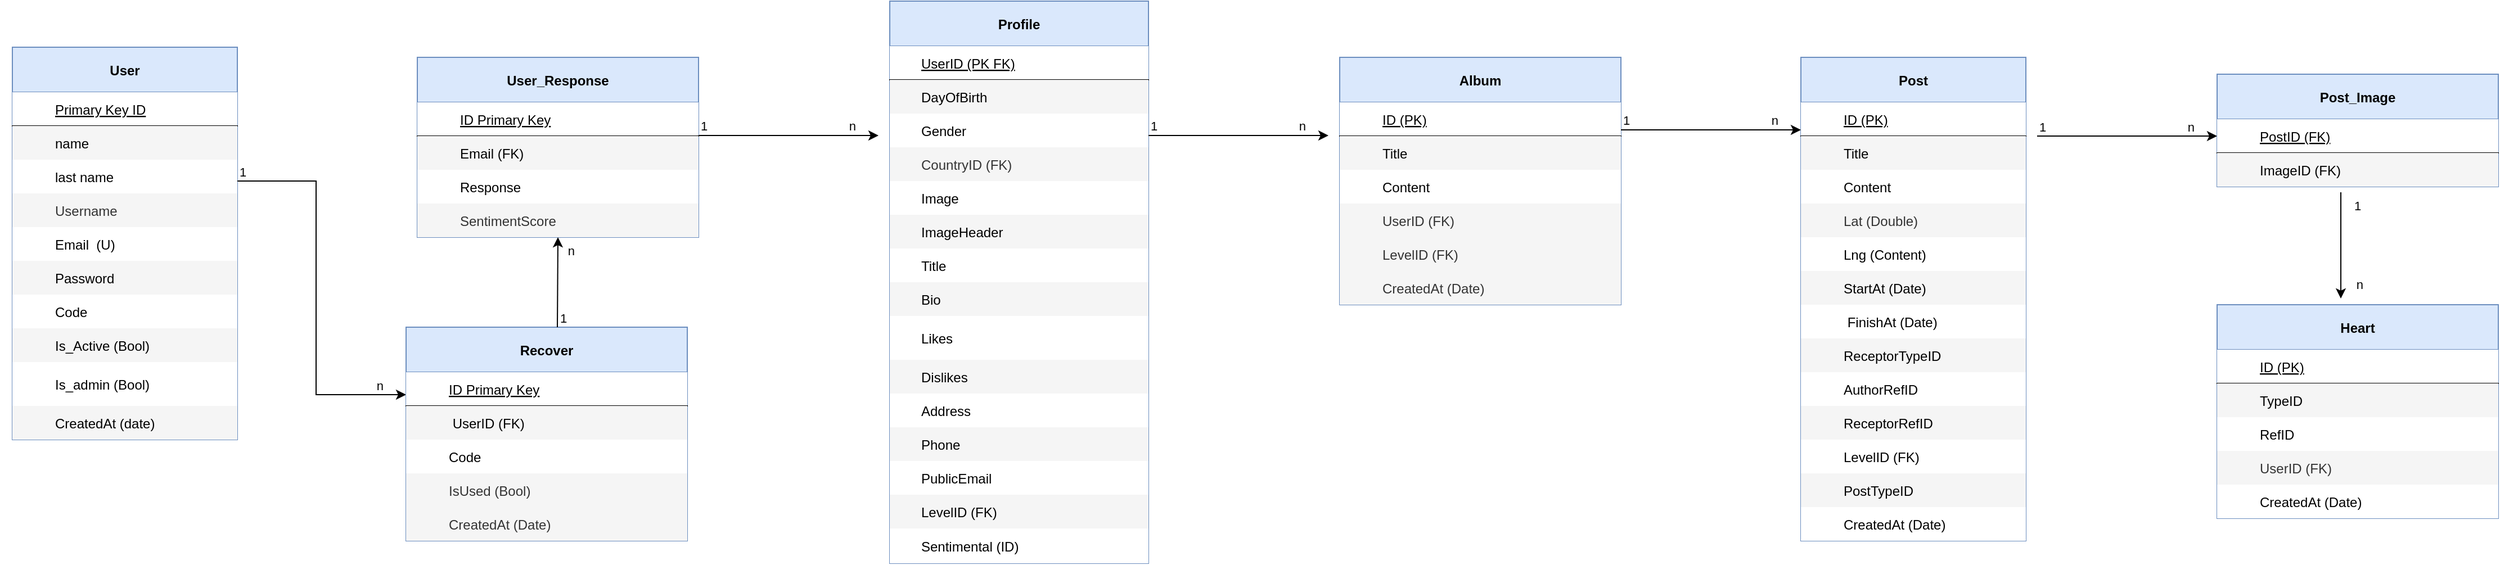 <mxfile version="24.2.5" type="github">
  <diagram id="R2lEEEUBdFMjLlhIrx00" name="Page-1">
    <mxGraphModel dx="600" dy="318" grid="1" gridSize="10" guides="1" tooltips="1" connect="1" arrows="1" fold="1" page="1" pageScale="1" pageWidth="850" pageHeight="1100" math="0" shadow="0" extFonts="Permanent Marker^https://fonts.googleapis.com/css?family=Permanent+Marker">
      <root>
        <mxCell id="0" />
        <mxCell id="1" parent="0" />
        <mxCell id="C-vyLk0tnHw3VtMMgP7b-23" value="User" style="shape=table;startSize=40;container=1;collapsible=1;childLayout=tableLayout;fixedRows=1;rowLines=0;fontStyle=1;align=center;resizeLast=1;fillColor=#dae8fc;strokeColor=#6c8ebf;" parent="1" vertex="1">
          <mxGeometry x="130" y="121" width="200" height="349" as="geometry" />
        </mxCell>
        <mxCell id="C-vyLk0tnHw3VtMMgP7b-24" value="" style="shape=partialRectangle;collapsible=0;dropTarget=0;pointerEvents=0;points=[[0,0.5],[1,0.5]];portConstraint=eastwest;top=0;left=0;right=0;bottom=1;" parent="C-vyLk0tnHw3VtMMgP7b-23" vertex="1">
          <mxGeometry y="40" width="200" height="30" as="geometry" />
        </mxCell>
        <mxCell id="C-vyLk0tnHw3VtMMgP7b-25" value="" style="shape=partialRectangle;overflow=hidden;connectable=0;fillColor=none;top=0;left=0;bottom=0;right=0;fontStyle=1;" parent="C-vyLk0tnHw3VtMMgP7b-24" vertex="1">
          <mxGeometry width="30" height="30" as="geometry">
            <mxRectangle width="30" height="30" as="alternateBounds" />
          </mxGeometry>
        </mxCell>
        <mxCell id="C-vyLk0tnHw3VtMMgP7b-26" value="Primary Key ID" style="shape=partialRectangle;overflow=hidden;connectable=0;fillColor=none;top=0;left=0;bottom=0;right=0;align=left;spacingLeft=6;fontStyle=4;" parent="C-vyLk0tnHw3VtMMgP7b-24" vertex="1">
          <mxGeometry x="30" width="170" height="30" as="geometry">
            <mxRectangle width="170" height="30" as="alternateBounds" />
          </mxGeometry>
        </mxCell>
        <mxCell id="eIMBk2BtrGEwLz7ibbDw-9" value="" style="shape=partialRectangle;collapsible=0;dropTarget=0;pointerEvents=0;fillColor=#f5f5f5;points=[[0,0.5],[1,0.5]];portConstraint=eastwest;top=0;left=0;right=0;bottom=0;fontColor=#333333;strokeColor=#666666;" vertex="1" parent="C-vyLk0tnHw3VtMMgP7b-23">
          <mxGeometry y="70" width="200" height="30" as="geometry" />
        </mxCell>
        <mxCell id="eIMBk2BtrGEwLz7ibbDw-10" value="" style="shape=partialRectangle;overflow=hidden;connectable=0;fillColor=none;top=0;left=0;bottom=0;right=0;" vertex="1" parent="eIMBk2BtrGEwLz7ibbDw-9">
          <mxGeometry width="30" height="30" as="geometry">
            <mxRectangle width="30" height="30" as="alternateBounds" />
          </mxGeometry>
        </mxCell>
        <mxCell id="eIMBk2BtrGEwLz7ibbDw-11" value="name " style="shape=partialRectangle;overflow=hidden;connectable=0;fillColor=none;top=0;left=0;bottom=0;right=0;align=left;spacingLeft=6;" vertex="1" parent="eIMBk2BtrGEwLz7ibbDw-9">
          <mxGeometry x="30" width="170" height="30" as="geometry">
            <mxRectangle width="170" height="30" as="alternateBounds" />
          </mxGeometry>
        </mxCell>
        <mxCell id="eIMBk2BtrGEwLz7ibbDw-12" value="" style="shape=partialRectangle;collapsible=0;dropTarget=0;pointerEvents=0;points=[[0,0.5],[1,0.5]];portConstraint=eastwest;top=0;left=0;right=0;bottom=0;" vertex="1" parent="C-vyLk0tnHw3VtMMgP7b-23">
          <mxGeometry y="100" width="200" height="30" as="geometry" />
        </mxCell>
        <mxCell id="eIMBk2BtrGEwLz7ibbDw-13" value="" style="shape=partialRectangle;overflow=hidden;connectable=0;fillColor=none;top=0;left=0;bottom=0;right=0;" vertex="1" parent="eIMBk2BtrGEwLz7ibbDw-12">
          <mxGeometry width="30" height="30" as="geometry">
            <mxRectangle width="30" height="30" as="alternateBounds" />
          </mxGeometry>
        </mxCell>
        <mxCell id="eIMBk2BtrGEwLz7ibbDw-14" value="last name" style="shape=partialRectangle;overflow=hidden;connectable=0;fillColor=none;top=0;left=0;bottom=0;right=0;align=left;spacingLeft=6;" vertex="1" parent="eIMBk2BtrGEwLz7ibbDw-12">
          <mxGeometry x="30" width="170" height="30" as="geometry">
            <mxRectangle width="170" height="30" as="alternateBounds" />
          </mxGeometry>
        </mxCell>
        <mxCell id="eIMBk2BtrGEwLz7ibbDw-15" value="" style="shape=partialRectangle;collapsible=0;dropTarget=0;pointerEvents=0;fillColor=#dae8fc;points=[[0,0.5],[1,0.5]];portConstraint=eastwest;top=0;left=0;right=0;bottom=0;strokeColor=#6c8ebf;" vertex="1" parent="C-vyLk0tnHw3VtMMgP7b-23">
          <mxGeometry y="130" width="200" height="30" as="geometry" />
        </mxCell>
        <mxCell id="eIMBk2BtrGEwLz7ibbDw-16" value="" style="shape=partialRectangle;overflow=hidden;connectable=0;fillColor=#f5f5f5;top=0;left=0;bottom=0;right=0;fontColor=#333333;strokeColor=#666666;" vertex="1" parent="eIMBk2BtrGEwLz7ibbDw-15">
          <mxGeometry width="30" height="30" as="geometry">
            <mxRectangle width="30" height="30" as="alternateBounds" />
          </mxGeometry>
        </mxCell>
        <mxCell id="eIMBk2BtrGEwLz7ibbDw-17" value="Username" style="shape=partialRectangle;overflow=hidden;connectable=0;fillColor=#f5f5f5;top=0;left=0;bottom=0;right=0;align=left;spacingLeft=6;fontColor=#333333;strokeColor=#666666;" vertex="1" parent="eIMBk2BtrGEwLz7ibbDw-15">
          <mxGeometry x="30" width="170" height="30" as="geometry">
            <mxRectangle width="170" height="30" as="alternateBounds" />
          </mxGeometry>
        </mxCell>
        <mxCell id="eIMBk2BtrGEwLz7ibbDw-18" value="" style="shape=partialRectangle;collapsible=0;dropTarget=0;pointerEvents=0;points=[[0,0.5],[1,0.5]];portConstraint=eastwest;top=0;left=0;right=0;bottom=0;" vertex="1" parent="C-vyLk0tnHw3VtMMgP7b-23">
          <mxGeometry y="160" width="200" height="30" as="geometry" />
        </mxCell>
        <mxCell id="eIMBk2BtrGEwLz7ibbDw-19" value="" style="shape=partialRectangle;overflow=hidden;connectable=0;fillColor=none;top=0;left=0;bottom=0;right=0;" vertex="1" parent="eIMBk2BtrGEwLz7ibbDw-18">
          <mxGeometry width="30" height="30" as="geometry">
            <mxRectangle width="30" height="30" as="alternateBounds" />
          </mxGeometry>
        </mxCell>
        <mxCell id="eIMBk2BtrGEwLz7ibbDw-20" value="Email  (U)" style="shape=partialRectangle;overflow=hidden;connectable=0;fillColor=none;top=0;left=0;bottom=0;right=0;align=left;spacingLeft=6;" vertex="1" parent="eIMBk2BtrGEwLz7ibbDw-18">
          <mxGeometry x="30" width="170" height="30" as="geometry">
            <mxRectangle width="170" height="30" as="alternateBounds" />
          </mxGeometry>
        </mxCell>
        <mxCell id="eIMBk2BtrGEwLz7ibbDw-21" value="" style="shape=partialRectangle;collapsible=0;dropTarget=0;pointerEvents=0;fillColor=#f5f5f5;points=[[0,0.5],[1,0.5]];portConstraint=eastwest;top=0;left=0;right=0;bottom=0;fontColor=#333333;strokeColor=#666666;" vertex="1" parent="C-vyLk0tnHw3VtMMgP7b-23">
          <mxGeometry y="190" width="200" height="30" as="geometry" />
        </mxCell>
        <mxCell id="eIMBk2BtrGEwLz7ibbDw-22" value="" style="shape=partialRectangle;overflow=hidden;connectable=0;fillColor=none;top=0;left=0;bottom=0;right=0;" vertex="1" parent="eIMBk2BtrGEwLz7ibbDw-21">
          <mxGeometry width="30" height="30" as="geometry">
            <mxRectangle width="30" height="30" as="alternateBounds" />
          </mxGeometry>
        </mxCell>
        <mxCell id="eIMBk2BtrGEwLz7ibbDw-23" value="Password" style="shape=partialRectangle;overflow=hidden;connectable=0;fillColor=none;top=0;left=0;bottom=0;right=0;align=left;spacingLeft=6;" vertex="1" parent="eIMBk2BtrGEwLz7ibbDw-21">
          <mxGeometry x="30" width="170" height="30" as="geometry">
            <mxRectangle width="170" height="30" as="alternateBounds" />
          </mxGeometry>
        </mxCell>
        <mxCell id="eIMBk2BtrGEwLz7ibbDw-24" value="" style="shape=partialRectangle;collapsible=0;dropTarget=0;pointerEvents=0;points=[[0,0.5],[1,0.5]];portConstraint=eastwest;top=0;left=0;right=0;bottom=0;" vertex="1" parent="C-vyLk0tnHw3VtMMgP7b-23">
          <mxGeometry y="220" width="200" height="30" as="geometry" />
        </mxCell>
        <mxCell id="eIMBk2BtrGEwLz7ibbDw-25" value="" style="shape=partialRectangle;overflow=hidden;connectable=0;fillColor=none;top=0;left=0;bottom=0;right=0;" vertex="1" parent="eIMBk2BtrGEwLz7ibbDw-24">
          <mxGeometry width="30" height="30" as="geometry">
            <mxRectangle width="30" height="30" as="alternateBounds" />
          </mxGeometry>
        </mxCell>
        <mxCell id="eIMBk2BtrGEwLz7ibbDw-26" value="Code" style="shape=partialRectangle;overflow=hidden;connectable=0;fillColor=none;top=0;left=0;bottom=0;right=0;align=left;spacingLeft=6;" vertex="1" parent="eIMBk2BtrGEwLz7ibbDw-24">
          <mxGeometry x="30" width="170" height="30" as="geometry">
            <mxRectangle width="170" height="30" as="alternateBounds" />
          </mxGeometry>
        </mxCell>
        <mxCell id="eIMBk2BtrGEwLz7ibbDw-27" value="" style="shape=partialRectangle;collapsible=0;dropTarget=0;pointerEvents=0;fillColor=#f5f5f5;points=[[0,0.5],[1,0.5]];portConstraint=eastwest;top=0;left=0;right=0;bottom=0;fontColor=#333333;strokeColor=#666666;" vertex="1" parent="C-vyLk0tnHw3VtMMgP7b-23">
          <mxGeometry y="250" width="200" height="30" as="geometry" />
        </mxCell>
        <mxCell id="eIMBk2BtrGEwLz7ibbDw-28" value="" style="shape=partialRectangle;overflow=hidden;connectable=0;fillColor=none;top=0;left=0;bottom=0;right=0;" vertex="1" parent="eIMBk2BtrGEwLz7ibbDw-27">
          <mxGeometry width="30" height="30" as="geometry">
            <mxRectangle width="30" height="30" as="alternateBounds" />
          </mxGeometry>
        </mxCell>
        <mxCell id="eIMBk2BtrGEwLz7ibbDw-29" value="Is_Active (Bool)" style="shape=partialRectangle;overflow=hidden;connectable=0;fillColor=none;top=0;left=0;bottom=0;right=0;align=left;spacingLeft=6;" vertex="1" parent="eIMBk2BtrGEwLz7ibbDw-27">
          <mxGeometry x="30" width="170" height="30" as="geometry">
            <mxRectangle width="170" height="30" as="alternateBounds" />
          </mxGeometry>
        </mxCell>
        <mxCell id="eIMBk2BtrGEwLz7ibbDw-30" value="" style="shape=partialRectangle;collapsible=0;dropTarget=0;pointerEvents=0;points=[[0,0.5],[1,0.5]];portConstraint=eastwest;top=0;left=0;right=0;bottom=0;" vertex="1" parent="C-vyLk0tnHw3VtMMgP7b-23">
          <mxGeometry y="280" width="200" height="39" as="geometry" />
        </mxCell>
        <mxCell id="eIMBk2BtrGEwLz7ibbDw-31" value="" style="shape=partialRectangle;overflow=hidden;connectable=0;fillColor=none;top=0;left=0;bottom=0;right=0;" vertex="1" parent="eIMBk2BtrGEwLz7ibbDw-30">
          <mxGeometry width="30" height="39" as="geometry">
            <mxRectangle width="30" height="39" as="alternateBounds" />
          </mxGeometry>
        </mxCell>
        <mxCell id="eIMBk2BtrGEwLz7ibbDw-32" value="Is_admin (Bool)" style="shape=partialRectangle;overflow=hidden;connectable=0;fillColor=none;top=0;left=0;bottom=0;right=0;align=left;spacingLeft=6;" vertex="1" parent="eIMBk2BtrGEwLz7ibbDw-30">
          <mxGeometry x="30" width="170" height="39" as="geometry">
            <mxRectangle width="170" height="39" as="alternateBounds" />
          </mxGeometry>
        </mxCell>
        <mxCell id="C-vyLk0tnHw3VtMMgP7b-27" value="" style="shape=partialRectangle;collapsible=0;dropTarget=0;pointerEvents=0;fillColor=#f5f5f5;points=[[0,0.5],[1,0.5]];portConstraint=eastwest;top=0;left=0;right=0;bottom=0;fontColor=#333333;strokeColor=#666666;" parent="C-vyLk0tnHw3VtMMgP7b-23" vertex="1">
          <mxGeometry y="319" width="200" height="30" as="geometry" />
        </mxCell>
        <mxCell id="C-vyLk0tnHw3VtMMgP7b-28" value="" style="shape=partialRectangle;overflow=hidden;connectable=0;fillColor=none;top=0;left=0;bottom=0;right=0;" parent="C-vyLk0tnHw3VtMMgP7b-27" vertex="1">
          <mxGeometry width="30" height="30" as="geometry">
            <mxRectangle width="30" height="30" as="alternateBounds" />
          </mxGeometry>
        </mxCell>
        <mxCell id="C-vyLk0tnHw3VtMMgP7b-29" value="CreatedAt (date)" style="shape=partialRectangle;overflow=hidden;connectable=0;fillColor=none;top=0;left=0;bottom=0;right=0;align=left;spacingLeft=6;" parent="C-vyLk0tnHw3VtMMgP7b-27" vertex="1">
          <mxGeometry x="30" width="170" height="30" as="geometry">
            <mxRectangle width="170" height="30" as="alternateBounds" />
          </mxGeometry>
        </mxCell>
        <mxCell id="eIMBk2BtrGEwLz7ibbDw-5" value="" style="shape=partialRectangle;overflow=hidden;connectable=0;fillColor=none;top=0;left=0;bottom=0;right=0;fontStyle=1;" vertex="1" parent="1">
          <mxGeometry x="120" y="180" width="30" height="30" as="geometry">
            <mxRectangle width="30" height="30" as="alternateBounds" />
          </mxGeometry>
        </mxCell>
        <mxCell id="eIMBk2BtrGEwLz7ibbDw-33" value="User_Response" style="shape=table;startSize=40;container=1;collapsible=1;childLayout=tableLayout;fixedRows=1;rowLines=0;fontStyle=1;align=center;resizeLast=1;fillColor=#dae8fc;strokeColor=#6c8ebf;" vertex="1" parent="1">
          <mxGeometry x="490" y="130" width="250" height="160" as="geometry" />
        </mxCell>
        <mxCell id="eIMBk2BtrGEwLz7ibbDw-34" value="" style="shape=partialRectangle;collapsible=0;dropTarget=0;pointerEvents=0;points=[[0,0.5],[1,0.5]];portConstraint=eastwest;top=0;left=0;right=0;bottom=1;" vertex="1" parent="eIMBk2BtrGEwLz7ibbDw-33">
          <mxGeometry y="40" width="250" height="30" as="geometry" />
        </mxCell>
        <mxCell id="eIMBk2BtrGEwLz7ibbDw-35" value="" style="shape=partialRectangle;overflow=hidden;connectable=0;fillColor=none;top=0;left=0;bottom=0;right=0;fontStyle=1;" vertex="1" parent="eIMBk2BtrGEwLz7ibbDw-34">
          <mxGeometry width="30" height="30" as="geometry">
            <mxRectangle width="30" height="30" as="alternateBounds" />
          </mxGeometry>
        </mxCell>
        <mxCell id="eIMBk2BtrGEwLz7ibbDw-36" value="ID Primary Key" style="shape=partialRectangle;overflow=hidden;connectable=0;fillColor=none;top=0;left=0;bottom=0;right=0;align=left;spacingLeft=6;fontStyle=4;" vertex="1" parent="eIMBk2BtrGEwLz7ibbDw-34">
          <mxGeometry x="30" width="220" height="30" as="geometry">
            <mxRectangle width="220" height="30" as="alternateBounds" />
          </mxGeometry>
        </mxCell>
        <mxCell id="eIMBk2BtrGEwLz7ibbDw-37" value="" style="shape=partialRectangle;collapsible=0;dropTarget=0;pointerEvents=0;fillColor=#f5f5f5;points=[[0,0.5],[1,0.5]];portConstraint=eastwest;top=0;left=0;right=0;bottom=0;fontColor=#333333;strokeColor=#666666;" vertex="1" parent="eIMBk2BtrGEwLz7ibbDw-33">
          <mxGeometry y="70" width="250" height="30" as="geometry" />
        </mxCell>
        <mxCell id="eIMBk2BtrGEwLz7ibbDw-38" value="" style="shape=partialRectangle;overflow=hidden;connectable=0;fillColor=none;top=0;left=0;bottom=0;right=0;" vertex="1" parent="eIMBk2BtrGEwLz7ibbDw-37">
          <mxGeometry width="30" height="30" as="geometry">
            <mxRectangle width="30" height="30" as="alternateBounds" />
          </mxGeometry>
        </mxCell>
        <mxCell id="eIMBk2BtrGEwLz7ibbDw-39" value="Email (FK)" style="shape=partialRectangle;overflow=hidden;connectable=0;fillColor=none;top=0;left=0;bottom=0;right=0;align=left;spacingLeft=6;" vertex="1" parent="eIMBk2BtrGEwLz7ibbDw-37">
          <mxGeometry x="30" width="220" height="30" as="geometry">
            <mxRectangle width="220" height="30" as="alternateBounds" />
          </mxGeometry>
        </mxCell>
        <mxCell id="eIMBk2BtrGEwLz7ibbDw-40" value="" style="shape=partialRectangle;collapsible=0;dropTarget=0;pointerEvents=0;points=[[0,0.5],[1,0.5]];portConstraint=eastwest;top=0;left=0;right=0;bottom=0;" vertex="1" parent="eIMBk2BtrGEwLz7ibbDw-33">
          <mxGeometry y="100" width="250" height="30" as="geometry" />
        </mxCell>
        <mxCell id="eIMBk2BtrGEwLz7ibbDw-41" value="" style="shape=partialRectangle;overflow=hidden;connectable=0;fillColor=none;top=0;left=0;bottom=0;right=0;" vertex="1" parent="eIMBk2BtrGEwLz7ibbDw-40">
          <mxGeometry width="30" height="30" as="geometry">
            <mxRectangle width="30" height="30" as="alternateBounds" />
          </mxGeometry>
        </mxCell>
        <mxCell id="eIMBk2BtrGEwLz7ibbDw-42" value="Response" style="shape=partialRectangle;overflow=hidden;connectable=0;fillColor=none;top=0;left=0;bottom=0;right=0;align=left;spacingLeft=6;" vertex="1" parent="eIMBk2BtrGEwLz7ibbDw-40">
          <mxGeometry x="30" width="220" height="30" as="geometry">
            <mxRectangle width="220" height="30" as="alternateBounds" />
          </mxGeometry>
        </mxCell>
        <mxCell id="eIMBk2BtrGEwLz7ibbDw-43" value="" style="shape=partialRectangle;collapsible=0;dropTarget=0;pointerEvents=0;fillColor=#dae8fc;points=[[0,0.5],[1,0.5]];portConstraint=eastwest;top=0;left=0;right=0;bottom=0;strokeColor=#6c8ebf;" vertex="1" parent="eIMBk2BtrGEwLz7ibbDw-33">
          <mxGeometry y="130" width="250" height="30" as="geometry" />
        </mxCell>
        <mxCell id="eIMBk2BtrGEwLz7ibbDw-44" value="" style="shape=partialRectangle;overflow=hidden;connectable=0;fillColor=#f5f5f5;top=0;left=0;bottom=0;right=0;fontColor=#333333;strokeColor=#666666;" vertex="1" parent="eIMBk2BtrGEwLz7ibbDw-43">
          <mxGeometry width="30" height="30" as="geometry">
            <mxRectangle width="30" height="30" as="alternateBounds" />
          </mxGeometry>
        </mxCell>
        <mxCell id="eIMBk2BtrGEwLz7ibbDw-45" value="SentimentScore" style="shape=partialRectangle;overflow=hidden;connectable=0;fillColor=#f5f5f5;top=0;left=0;bottom=0;right=0;align=left;spacingLeft=6;fontColor=#333333;strokeColor=#666666;" vertex="1" parent="eIMBk2BtrGEwLz7ibbDw-43">
          <mxGeometry x="30" width="220" height="30" as="geometry">
            <mxRectangle width="220" height="30" as="alternateBounds" />
          </mxGeometry>
        </mxCell>
        <mxCell id="eIMBk2BtrGEwLz7ibbDw-68" value="Profile" style="shape=table;startSize=40;container=1;collapsible=1;childLayout=tableLayout;fixedRows=1;rowLines=0;fontStyle=1;align=center;resizeLast=1;fillColor=#dae8fc;strokeColor=#6c8ebf;" vertex="1" parent="1">
          <mxGeometry x="910" y="80" width="230" height="500" as="geometry" />
        </mxCell>
        <mxCell id="eIMBk2BtrGEwLz7ibbDw-69" value="" style="shape=partialRectangle;collapsible=0;dropTarget=0;pointerEvents=0;points=[[0,0.5],[1,0.5]];portConstraint=eastwest;top=0;left=0;right=0;bottom=1;" vertex="1" parent="eIMBk2BtrGEwLz7ibbDw-68">
          <mxGeometry y="40" width="230" height="30" as="geometry" />
        </mxCell>
        <mxCell id="eIMBk2BtrGEwLz7ibbDw-70" value="" style="shape=partialRectangle;overflow=hidden;connectable=0;fillColor=none;top=0;left=0;bottom=0;right=0;fontStyle=1;" vertex="1" parent="eIMBk2BtrGEwLz7ibbDw-69">
          <mxGeometry width="20" height="30" as="geometry">
            <mxRectangle width="20" height="30" as="alternateBounds" />
          </mxGeometry>
        </mxCell>
        <mxCell id="eIMBk2BtrGEwLz7ibbDw-71" value="UserID (PK FK)" style="shape=partialRectangle;overflow=hidden;connectable=0;fillColor=none;top=0;left=0;bottom=0;right=0;align=left;spacingLeft=6;fontStyle=4;" vertex="1" parent="eIMBk2BtrGEwLz7ibbDw-69">
          <mxGeometry x="20" width="210" height="30" as="geometry">
            <mxRectangle width="210" height="30" as="alternateBounds" />
          </mxGeometry>
        </mxCell>
        <mxCell id="eIMBk2BtrGEwLz7ibbDw-72" value="" style="shape=partialRectangle;collapsible=0;dropTarget=0;pointerEvents=0;fillColor=#f5f5f5;points=[[0,0.5],[1,0.5]];portConstraint=eastwest;top=0;left=0;right=0;bottom=0;fontColor=#333333;strokeColor=#666666;" vertex="1" parent="eIMBk2BtrGEwLz7ibbDw-68">
          <mxGeometry y="70" width="230" height="30" as="geometry" />
        </mxCell>
        <mxCell id="eIMBk2BtrGEwLz7ibbDw-73" value="" style="shape=partialRectangle;overflow=hidden;connectable=0;fillColor=none;top=0;left=0;bottom=0;right=0;" vertex="1" parent="eIMBk2BtrGEwLz7ibbDw-72">
          <mxGeometry width="20" height="30" as="geometry">
            <mxRectangle width="20" height="30" as="alternateBounds" />
          </mxGeometry>
        </mxCell>
        <mxCell id="eIMBk2BtrGEwLz7ibbDw-74" value="DayOfBirth" style="shape=partialRectangle;overflow=hidden;connectable=0;fillColor=none;top=0;left=0;bottom=0;right=0;align=left;spacingLeft=6;" vertex="1" parent="eIMBk2BtrGEwLz7ibbDw-72">
          <mxGeometry x="20" width="210" height="30" as="geometry">
            <mxRectangle width="210" height="30" as="alternateBounds" />
          </mxGeometry>
        </mxCell>
        <mxCell id="eIMBk2BtrGEwLz7ibbDw-75" value="" style="shape=partialRectangle;collapsible=0;dropTarget=0;pointerEvents=0;points=[[0,0.5],[1,0.5]];portConstraint=eastwest;top=0;left=0;right=0;bottom=0;" vertex="1" parent="eIMBk2BtrGEwLz7ibbDw-68">
          <mxGeometry y="100" width="230" height="30" as="geometry" />
        </mxCell>
        <mxCell id="eIMBk2BtrGEwLz7ibbDw-76" value="" style="shape=partialRectangle;overflow=hidden;connectable=0;fillColor=none;top=0;left=0;bottom=0;right=0;" vertex="1" parent="eIMBk2BtrGEwLz7ibbDw-75">
          <mxGeometry width="20" height="30" as="geometry">
            <mxRectangle width="20" height="30" as="alternateBounds" />
          </mxGeometry>
        </mxCell>
        <mxCell id="eIMBk2BtrGEwLz7ibbDw-77" value="Gender" style="shape=partialRectangle;overflow=hidden;connectable=0;fillColor=none;top=0;left=0;bottom=0;right=0;align=left;spacingLeft=6;" vertex="1" parent="eIMBk2BtrGEwLz7ibbDw-75">
          <mxGeometry x="20" width="210" height="30" as="geometry">
            <mxRectangle width="210" height="30" as="alternateBounds" />
          </mxGeometry>
        </mxCell>
        <mxCell id="eIMBk2BtrGEwLz7ibbDw-78" value="" style="shape=partialRectangle;collapsible=0;dropTarget=0;pointerEvents=0;fillColor=#dae8fc;points=[[0,0.5],[1,0.5]];portConstraint=eastwest;top=0;left=0;right=0;bottom=0;strokeColor=#6c8ebf;" vertex="1" parent="eIMBk2BtrGEwLz7ibbDw-68">
          <mxGeometry y="130" width="230" height="30" as="geometry" />
        </mxCell>
        <mxCell id="eIMBk2BtrGEwLz7ibbDw-79" value="" style="shape=partialRectangle;overflow=hidden;connectable=0;fillColor=#f5f5f5;top=0;left=0;bottom=0;right=0;fontColor=#333333;strokeColor=#666666;" vertex="1" parent="eIMBk2BtrGEwLz7ibbDw-78">
          <mxGeometry width="20" height="30" as="geometry">
            <mxRectangle width="20" height="30" as="alternateBounds" />
          </mxGeometry>
        </mxCell>
        <mxCell id="eIMBk2BtrGEwLz7ibbDw-80" value="CountryID (FK)" style="shape=partialRectangle;overflow=hidden;connectable=0;fillColor=#f5f5f5;top=0;left=0;bottom=0;right=0;align=left;spacingLeft=6;fontColor=#333333;strokeColor=#666666;" vertex="1" parent="eIMBk2BtrGEwLz7ibbDw-78">
          <mxGeometry x="20" width="210" height="30" as="geometry">
            <mxRectangle width="210" height="30" as="alternateBounds" />
          </mxGeometry>
        </mxCell>
        <mxCell id="eIMBk2BtrGEwLz7ibbDw-81" value="" style="shape=partialRectangle;collapsible=0;dropTarget=0;pointerEvents=0;points=[[0,0.5],[1,0.5]];portConstraint=eastwest;top=0;left=0;right=0;bottom=0;" vertex="1" parent="eIMBk2BtrGEwLz7ibbDw-68">
          <mxGeometry y="160" width="230" height="30" as="geometry" />
        </mxCell>
        <mxCell id="eIMBk2BtrGEwLz7ibbDw-82" value="" style="shape=partialRectangle;overflow=hidden;connectable=0;fillColor=none;top=0;left=0;bottom=0;right=0;" vertex="1" parent="eIMBk2BtrGEwLz7ibbDw-81">
          <mxGeometry width="20" height="30" as="geometry">
            <mxRectangle width="20" height="30" as="alternateBounds" />
          </mxGeometry>
        </mxCell>
        <mxCell id="eIMBk2BtrGEwLz7ibbDw-83" value="Image" style="shape=partialRectangle;overflow=hidden;connectable=0;fillColor=none;top=0;left=0;bottom=0;right=0;align=left;spacingLeft=6;" vertex="1" parent="eIMBk2BtrGEwLz7ibbDw-81">
          <mxGeometry x="20" width="210" height="30" as="geometry">
            <mxRectangle width="210" height="30" as="alternateBounds" />
          </mxGeometry>
        </mxCell>
        <mxCell id="eIMBk2BtrGEwLz7ibbDw-84" value="" style="shape=partialRectangle;collapsible=0;dropTarget=0;pointerEvents=0;fillColor=#f5f5f5;points=[[0,0.5],[1,0.5]];portConstraint=eastwest;top=0;left=0;right=0;bottom=0;fontColor=#333333;strokeColor=#666666;" vertex="1" parent="eIMBk2BtrGEwLz7ibbDw-68">
          <mxGeometry y="190" width="230" height="30" as="geometry" />
        </mxCell>
        <mxCell id="eIMBk2BtrGEwLz7ibbDw-85" value="" style="shape=partialRectangle;overflow=hidden;connectable=0;fillColor=none;top=0;left=0;bottom=0;right=0;" vertex="1" parent="eIMBk2BtrGEwLz7ibbDw-84">
          <mxGeometry width="20" height="30" as="geometry">
            <mxRectangle width="20" height="30" as="alternateBounds" />
          </mxGeometry>
        </mxCell>
        <mxCell id="eIMBk2BtrGEwLz7ibbDw-86" value="ImageHeader" style="shape=partialRectangle;overflow=hidden;connectable=0;fillColor=none;top=0;left=0;bottom=0;right=0;align=left;spacingLeft=6;" vertex="1" parent="eIMBk2BtrGEwLz7ibbDw-84">
          <mxGeometry x="20" width="210" height="30" as="geometry">
            <mxRectangle width="210" height="30" as="alternateBounds" />
          </mxGeometry>
        </mxCell>
        <mxCell id="eIMBk2BtrGEwLz7ibbDw-87" value="" style="shape=partialRectangle;collapsible=0;dropTarget=0;pointerEvents=0;points=[[0,0.5],[1,0.5]];portConstraint=eastwest;top=0;left=0;right=0;bottom=0;" vertex="1" parent="eIMBk2BtrGEwLz7ibbDw-68">
          <mxGeometry y="220" width="230" height="30" as="geometry" />
        </mxCell>
        <mxCell id="eIMBk2BtrGEwLz7ibbDw-88" value="" style="shape=partialRectangle;overflow=hidden;connectable=0;fillColor=none;top=0;left=0;bottom=0;right=0;" vertex="1" parent="eIMBk2BtrGEwLz7ibbDw-87">
          <mxGeometry width="20" height="30" as="geometry">
            <mxRectangle width="20" height="30" as="alternateBounds" />
          </mxGeometry>
        </mxCell>
        <mxCell id="eIMBk2BtrGEwLz7ibbDw-89" value="Title" style="shape=partialRectangle;overflow=hidden;connectable=0;fillColor=none;top=0;left=0;bottom=0;right=0;align=left;spacingLeft=6;" vertex="1" parent="eIMBk2BtrGEwLz7ibbDw-87">
          <mxGeometry x="20" width="210" height="30" as="geometry">
            <mxRectangle width="210" height="30" as="alternateBounds" />
          </mxGeometry>
        </mxCell>
        <mxCell id="eIMBk2BtrGEwLz7ibbDw-90" value="" style="shape=partialRectangle;collapsible=0;dropTarget=0;pointerEvents=0;fillColor=#f5f5f5;points=[[0,0.5],[1,0.5]];portConstraint=eastwest;top=0;left=0;right=0;bottom=0;fontColor=#333333;strokeColor=#666666;" vertex="1" parent="eIMBk2BtrGEwLz7ibbDw-68">
          <mxGeometry y="250" width="230" height="30" as="geometry" />
        </mxCell>
        <mxCell id="eIMBk2BtrGEwLz7ibbDw-91" value="" style="shape=partialRectangle;overflow=hidden;connectable=0;fillColor=none;top=0;left=0;bottom=0;right=0;" vertex="1" parent="eIMBk2BtrGEwLz7ibbDw-90">
          <mxGeometry width="20" height="30" as="geometry">
            <mxRectangle width="20" height="30" as="alternateBounds" />
          </mxGeometry>
        </mxCell>
        <mxCell id="eIMBk2BtrGEwLz7ibbDw-92" value="Bio" style="shape=partialRectangle;overflow=hidden;connectable=0;fillColor=none;top=0;left=0;bottom=0;right=0;align=left;spacingLeft=6;" vertex="1" parent="eIMBk2BtrGEwLz7ibbDw-90">
          <mxGeometry x="20" width="210" height="30" as="geometry">
            <mxRectangle width="210" height="30" as="alternateBounds" />
          </mxGeometry>
        </mxCell>
        <mxCell id="eIMBk2BtrGEwLz7ibbDw-93" value="" style="shape=partialRectangle;collapsible=0;dropTarget=0;pointerEvents=0;points=[[0,0.5],[1,0.5]];portConstraint=eastwest;top=0;left=0;right=0;bottom=0;" vertex="1" parent="eIMBk2BtrGEwLz7ibbDw-68">
          <mxGeometry y="280" width="230" height="39" as="geometry" />
        </mxCell>
        <mxCell id="eIMBk2BtrGEwLz7ibbDw-94" value="" style="shape=partialRectangle;overflow=hidden;connectable=0;fillColor=none;top=0;left=0;bottom=0;right=0;" vertex="1" parent="eIMBk2BtrGEwLz7ibbDw-93">
          <mxGeometry width="20" height="39" as="geometry">
            <mxRectangle width="20" height="39" as="alternateBounds" />
          </mxGeometry>
        </mxCell>
        <mxCell id="eIMBk2BtrGEwLz7ibbDw-95" value="Likes" style="shape=partialRectangle;overflow=hidden;connectable=0;fillColor=none;top=0;left=0;bottom=0;right=0;align=left;spacingLeft=6;" vertex="1" parent="eIMBk2BtrGEwLz7ibbDw-93">
          <mxGeometry x="20" width="210" height="39" as="geometry">
            <mxRectangle width="210" height="39" as="alternateBounds" />
          </mxGeometry>
        </mxCell>
        <mxCell id="eIMBk2BtrGEwLz7ibbDw-108" value="" style="shape=partialRectangle;collapsible=0;dropTarget=0;pointerEvents=0;fillColor=#f5f5f5;points=[[0,0.5],[1,0.5]];portConstraint=eastwest;top=0;left=0;right=0;bottom=0;fontColor=#333333;strokeColor=#666666;" vertex="1" parent="eIMBk2BtrGEwLz7ibbDw-68">
          <mxGeometry y="319" width="230" height="30" as="geometry" />
        </mxCell>
        <mxCell id="eIMBk2BtrGEwLz7ibbDw-109" value="" style="shape=partialRectangle;overflow=hidden;connectable=0;fillColor=none;top=0;left=0;bottom=0;right=0;" vertex="1" parent="eIMBk2BtrGEwLz7ibbDw-108">
          <mxGeometry width="20" height="30" as="geometry">
            <mxRectangle width="20" height="30" as="alternateBounds" />
          </mxGeometry>
        </mxCell>
        <mxCell id="eIMBk2BtrGEwLz7ibbDw-110" value="Dislikes" style="shape=partialRectangle;overflow=hidden;connectable=0;fillColor=none;top=0;left=0;bottom=0;right=0;align=left;spacingLeft=6;" vertex="1" parent="eIMBk2BtrGEwLz7ibbDw-108">
          <mxGeometry x="20" width="210" height="30" as="geometry">
            <mxRectangle width="210" height="30" as="alternateBounds" />
          </mxGeometry>
        </mxCell>
        <mxCell id="eIMBk2BtrGEwLz7ibbDw-111" value="" style="shape=partialRectangle;collapsible=0;dropTarget=0;pointerEvents=0;points=[[0,0.5],[1,0.5]];portConstraint=eastwest;top=0;left=0;right=0;bottom=0;" vertex="1" parent="eIMBk2BtrGEwLz7ibbDw-68">
          <mxGeometry y="349" width="230" height="30" as="geometry" />
        </mxCell>
        <mxCell id="eIMBk2BtrGEwLz7ibbDw-112" value="" style="shape=partialRectangle;overflow=hidden;connectable=0;fillColor=none;top=0;left=0;bottom=0;right=0;" vertex="1" parent="eIMBk2BtrGEwLz7ibbDw-111">
          <mxGeometry width="20" height="30" as="geometry">
            <mxRectangle width="20" height="30" as="alternateBounds" />
          </mxGeometry>
        </mxCell>
        <mxCell id="eIMBk2BtrGEwLz7ibbDw-113" value="Address" style="shape=partialRectangle;overflow=hidden;connectable=0;fillColor=none;top=0;left=0;bottom=0;right=0;align=left;spacingLeft=6;" vertex="1" parent="eIMBk2BtrGEwLz7ibbDw-111">
          <mxGeometry x="20" width="210" height="30" as="geometry">
            <mxRectangle width="210" height="30" as="alternateBounds" />
          </mxGeometry>
        </mxCell>
        <mxCell id="eIMBk2BtrGEwLz7ibbDw-114" value="" style="shape=partialRectangle;collapsible=0;dropTarget=0;pointerEvents=0;fillColor=#f5f5f5;points=[[0,0.5],[1,0.5]];portConstraint=eastwest;top=0;left=0;right=0;bottom=0;fontColor=#333333;strokeColor=#666666;" vertex="1" parent="eIMBk2BtrGEwLz7ibbDw-68">
          <mxGeometry y="379" width="230" height="30" as="geometry" />
        </mxCell>
        <mxCell id="eIMBk2BtrGEwLz7ibbDw-115" value="" style="shape=partialRectangle;overflow=hidden;connectable=0;fillColor=none;top=0;left=0;bottom=0;right=0;" vertex="1" parent="eIMBk2BtrGEwLz7ibbDw-114">
          <mxGeometry width="20" height="30" as="geometry">
            <mxRectangle width="20" height="30" as="alternateBounds" />
          </mxGeometry>
        </mxCell>
        <mxCell id="eIMBk2BtrGEwLz7ibbDw-116" value="Phone" style="shape=partialRectangle;overflow=hidden;connectable=0;fillColor=none;top=0;left=0;bottom=0;right=0;align=left;spacingLeft=6;" vertex="1" parent="eIMBk2BtrGEwLz7ibbDw-114">
          <mxGeometry x="20" width="210" height="30" as="geometry">
            <mxRectangle width="210" height="30" as="alternateBounds" />
          </mxGeometry>
        </mxCell>
        <mxCell id="eIMBk2BtrGEwLz7ibbDw-117" value="" style="shape=partialRectangle;collapsible=0;dropTarget=0;pointerEvents=0;points=[[0,0.5],[1,0.5]];portConstraint=eastwest;top=0;left=0;right=0;bottom=0;" vertex="1" parent="eIMBk2BtrGEwLz7ibbDw-68">
          <mxGeometry y="409" width="230" height="30" as="geometry" />
        </mxCell>
        <mxCell id="eIMBk2BtrGEwLz7ibbDw-118" value="" style="shape=partialRectangle;overflow=hidden;connectable=0;fillColor=none;top=0;left=0;bottom=0;right=0;" vertex="1" parent="eIMBk2BtrGEwLz7ibbDw-117">
          <mxGeometry width="20" height="30" as="geometry">
            <mxRectangle width="20" height="30" as="alternateBounds" />
          </mxGeometry>
        </mxCell>
        <mxCell id="eIMBk2BtrGEwLz7ibbDw-119" value="PublicEmail" style="shape=partialRectangle;overflow=hidden;connectable=0;fillColor=none;top=0;left=0;bottom=0;right=0;align=left;spacingLeft=6;" vertex="1" parent="eIMBk2BtrGEwLz7ibbDw-117">
          <mxGeometry x="20" width="210" height="30" as="geometry">
            <mxRectangle width="210" height="30" as="alternateBounds" />
          </mxGeometry>
        </mxCell>
        <mxCell id="eIMBk2BtrGEwLz7ibbDw-120" value="" style="shape=partialRectangle;collapsible=0;dropTarget=0;pointerEvents=0;fillColor=#f5f5f5;points=[[0,0.5],[1,0.5]];portConstraint=eastwest;top=0;left=0;right=0;bottom=0;fontColor=#333333;strokeColor=#666666;" vertex="1" parent="eIMBk2BtrGEwLz7ibbDw-68">
          <mxGeometry y="439" width="230" height="30" as="geometry" />
        </mxCell>
        <mxCell id="eIMBk2BtrGEwLz7ibbDw-121" value="" style="shape=partialRectangle;overflow=hidden;connectable=0;fillColor=none;top=0;left=0;bottom=0;right=0;" vertex="1" parent="eIMBk2BtrGEwLz7ibbDw-120">
          <mxGeometry width="20" height="30" as="geometry">
            <mxRectangle width="20" height="30" as="alternateBounds" />
          </mxGeometry>
        </mxCell>
        <mxCell id="eIMBk2BtrGEwLz7ibbDw-122" value="LevelID (FK)" style="shape=partialRectangle;overflow=hidden;connectable=0;fillColor=none;top=0;left=0;bottom=0;right=0;align=left;spacingLeft=6;" vertex="1" parent="eIMBk2BtrGEwLz7ibbDw-120">
          <mxGeometry x="20" width="210" height="30" as="geometry">
            <mxRectangle width="210" height="30" as="alternateBounds" />
          </mxGeometry>
        </mxCell>
        <mxCell id="eIMBk2BtrGEwLz7ibbDw-123" value="" style="shape=partialRectangle;collapsible=0;dropTarget=0;pointerEvents=0;points=[[0,0.5],[1,0.5]];portConstraint=eastwest;top=0;left=0;right=0;bottom=0;" vertex="1" parent="eIMBk2BtrGEwLz7ibbDw-68">
          <mxGeometry y="469" width="230" height="31" as="geometry" />
        </mxCell>
        <mxCell id="eIMBk2BtrGEwLz7ibbDw-124" value="" style="shape=partialRectangle;overflow=hidden;connectable=0;fillColor=none;top=0;left=0;bottom=0;right=0;" vertex="1" parent="eIMBk2BtrGEwLz7ibbDw-123">
          <mxGeometry width="20" height="31" as="geometry">
            <mxRectangle width="20" height="31" as="alternateBounds" />
          </mxGeometry>
        </mxCell>
        <mxCell id="eIMBk2BtrGEwLz7ibbDw-125" value="Sentimental (ID)" style="shape=partialRectangle;overflow=hidden;connectable=0;fillColor=none;top=0;left=0;bottom=0;right=0;align=left;spacingLeft=6;" vertex="1" parent="eIMBk2BtrGEwLz7ibbDw-123">
          <mxGeometry x="20" width="210" height="31" as="geometry">
            <mxRectangle width="210" height="31" as="alternateBounds" />
          </mxGeometry>
        </mxCell>
        <mxCell id="eIMBk2BtrGEwLz7ibbDw-100" value="" style="endArrow=classic;html=1;rounded=0;" edge="1" parent="1">
          <mxGeometry relative="1" as="geometry">
            <mxPoint x="330" y="240" as="sourcePoint" />
            <mxPoint x="480" y="430" as="targetPoint" />
            <Array as="points">
              <mxPoint x="400" y="240" />
              <mxPoint x="400" y="430" />
            </Array>
          </mxGeometry>
        </mxCell>
        <mxCell id="eIMBk2BtrGEwLz7ibbDw-102" value="1" style="edgeLabel;resizable=0;html=1;;align=left;verticalAlign=bottom;" connectable="0" vertex="1" parent="eIMBk2BtrGEwLz7ibbDw-100">
          <mxGeometry x="-1" relative="1" as="geometry" />
        </mxCell>
        <mxCell id="eIMBk2BtrGEwLz7ibbDw-103" value="n" style="edgeLabel;resizable=0;html=1;;align=right;verticalAlign=bottom;" connectable="0" vertex="1" parent="eIMBk2BtrGEwLz7ibbDw-100">
          <mxGeometry x="1" relative="1" as="geometry">
            <mxPoint x="-20" as="offset" />
          </mxGeometry>
        </mxCell>
        <mxCell id="eIMBk2BtrGEwLz7ibbDw-105" value="" style="endArrow=classic;html=1;rounded=0;" edge="1" parent="1">
          <mxGeometry relative="1" as="geometry">
            <mxPoint x="740" y="199.5" as="sourcePoint" />
            <mxPoint x="900" y="199.5" as="targetPoint" />
          </mxGeometry>
        </mxCell>
        <mxCell id="eIMBk2BtrGEwLz7ibbDw-106" value="1" style="edgeLabel;resizable=0;html=1;;align=left;verticalAlign=bottom;" connectable="0" vertex="1" parent="eIMBk2BtrGEwLz7ibbDw-105">
          <mxGeometry x="-1" relative="1" as="geometry" />
        </mxCell>
        <mxCell id="eIMBk2BtrGEwLz7ibbDw-107" value="n" style="edgeLabel;resizable=0;html=1;;align=right;verticalAlign=bottom;" connectable="0" vertex="1" parent="eIMBk2BtrGEwLz7ibbDw-105">
          <mxGeometry x="1" relative="1" as="geometry">
            <mxPoint x="-20" as="offset" />
          </mxGeometry>
        </mxCell>
        <mxCell id="eIMBk2BtrGEwLz7ibbDw-132" value="" style="endArrow=classic;html=1;rounded=0;" edge="1" parent="1">
          <mxGeometry relative="1" as="geometry">
            <mxPoint x="1140" y="199.5" as="sourcePoint" />
            <mxPoint x="1300" y="199.5" as="targetPoint" />
          </mxGeometry>
        </mxCell>
        <mxCell id="eIMBk2BtrGEwLz7ibbDw-133" value="1" style="edgeLabel;resizable=0;html=1;;align=left;verticalAlign=bottom;" connectable="0" vertex="1" parent="eIMBk2BtrGEwLz7ibbDw-132">
          <mxGeometry x="-1" relative="1" as="geometry" />
        </mxCell>
        <mxCell id="eIMBk2BtrGEwLz7ibbDw-134" value="n" style="edgeLabel;resizable=0;html=1;;align=right;verticalAlign=bottom;" connectable="0" vertex="1" parent="eIMBk2BtrGEwLz7ibbDw-132">
          <mxGeometry x="1" relative="1" as="geometry">
            <mxPoint x="-20" as="offset" />
          </mxGeometry>
        </mxCell>
        <mxCell id="eIMBk2BtrGEwLz7ibbDw-135" value="Album" style="shape=table;startSize=40;container=1;collapsible=1;childLayout=tableLayout;fixedRows=1;rowLines=0;fontStyle=1;align=center;resizeLast=1;fillColor=#dae8fc;strokeColor=#6c8ebf;" vertex="1" parent="1">
          <mxGeometry x="1310" y="130" width="250" height="220" as="geometry" />
        </mxCell>
        <mxCell id="eIMBk2BtrGEwLz7ibbDw-136" value="" style="shape=partialRectangle;collapsible=0;dropTarget=0;pointerEvents=0;points=[[0,0.5],[1,0.5]];portConstraint=eastwest;top=0;left=0;right=0;bottom=1;" vertex="1" parent="eIMBk2BtrGEwLz7ibbDw-135">
          <mxGeometry y="40" width="250" height="30" as="geometry" />
        </mxCell>
        <mxCell id="eIMBk2BtrGEwLz7ibbDw-137" value="" style="shape=partialRectangle;overflow=hidden;connectable=0;fillColor=none;top=0;left=0;bottom=0;right=0;fontStyle=1;" vertex="1" parent="eIMBk2BtrGEwLz7ibbDw-136">
          <mxGeometry width="30" height="30" as="geometry">
            <mxRectangle width="30" height="30" as="alternateBounds" />
          </mxGeometry>
        </mxCell>
        <mxCell id="eIMBk2BtrGEwLz7ibbDw-138" value="ID (PK)" style="shape=partialRectangle;overflow=hidden;connectable=0;fillColor=none;top=0;left=0;bottom=0;right=0;align=left;spacingLeft=6;fontStyle=4;" vertex="1" parent="eIMBk2BtrGEwLz7ibbDw-136">
          <mxGeometry x="30" width="220" height="30" as="geometry">
            <mxRectangle width="220" height="30" as="alternateBounds" />
          </mxGeometry>
        </mxCell>
        <mxCell id="eIMBk2BtrGEwLz7ibbDw-139" value="" style="shape=partialRectangle;collapsible=0;dropTarget=0;pointerEvents=0;fillColor=#f5f5f5;points=[[0,0.5],[1,0.5]];portConstraint=eastwest;top=0;left=0;right=0;bottom=0;fontColor=#333333;strokeColor=#666666;" vertex="1" parent="eIMBk2BtrGEwLz7ibbDw-135">
          <mxGeometry y="70" width="250" height="30" as="geometry" />
        </mxCell>
        <mxCell id="eIMBk2BtrGEwLz7ibbDw-140" value="" style="shape=partialRectangle;overflow=hidden;connectable=0;fillColor=none;top=0;left=0;bottom=0;right=0;" vertex="1" parent="eIMBk2BtrGEwLz7ibbDw-139">
          <mxGeometry width="30" height="30" as="geometry">
            <mxRectangle width="30" height="30" as="alternateBounds" />
          </mxGeometry>
        </mxCell>
        <mxCell id="eIMBk2BtrGEwLz7ibbDw-141" value="Title" style="shape=partialRectangle;overflow=hidden;connectable=0;fillColor=none;top=0;left=0;bottom=0;right=0;align=left;spacingLeft=6;" vertex="1" parent="eIMBk2BtrGEwLz7ibbDw-139">
          <mxGeometry x="30" width="220" height="30" as="geometry">
            <mxRectangle width="220" height="30" as="alternateBounds" />
          </mxGeometry>
        </mxCell>
        <mxCell id="eIMBk2BtrGEwLz7ibbDw-142" value="" style="shape=partialRectangle;collapsible=0;dropTarget=0;pointerEvents=0;points=[[0,0.5],[1,0.5]];portConstraint=eastwest;top=0;left=0;right=0;bottom=0;" vertex="1" parent="eIMBk2BtrGEwLz7ibbDw-135">
          <mxGeometry y="100" width="250" height="30" as="geometry" />
        </mxCell>
        <mxCell id="eIMBk2BtrGEwLz7ibbDw-143" value="" style="shape=partialRectangle;overflow=hidden;connectable=0;fillColor=none;top=0;left=0;bottom=0;right=0;" vertex="1" parent="eIMBk2BtrGEwLz7ibbDw-142">
          <mxGeometry width="30" height="30" as="geometry">
            <mxRectangle width="30" height="30" as="alternateBounds" />
          </mxGeometry>
        </mxCell>
        <mxCell id="eIMBk2BtrGEwLz7ibbDw-144" value="Content" style="shape=partialRectangle;overflow=hidden;connectable=0;fillColor=none;top=0;left=0;bottom=0;right=0;align=left;spacingLeft=6;" vertex="1" parent="eIMBk2BtrGEwLz7ibbDw-142">
          <mxGeometry x="30" width="220" height="30" as="geometry">
            <mxRectangle width="220" height="30" as="alternateBounds" />
          </mxGeometry>
        </mxCell>
        <mxCell id="eIMBk2BtrGEwLz7ibbDw-148" value="" style="shape=partialRectangle;collapsible=0;dropTarget=0;pointerEvents=0;fillColor=#dae8fc;points=[[0,0.5],[1,0.5]];portConstraint=eastwest;top=0;left=0;right=0;bottom=0;strokeColor=#6c8ebf;" vertex="1" parent="eIMBk2BtrGEwLz7ibbDw-135">
          <mxGeometry y="130" width="250" height="30" as="geometry" />
        </mxCell>
        <mxCell id="eIMBk2BtrGEwLz7ibbDw-149" value="" style="shape=partialRectangle;overflow=hidden;connectable=0;fillColor=#f5f5f5;top=0;left=0;bottom=0;right=0;fontColor=#333333;strokeColor=#666666;" vertex="1" parent="eIMBk2BtrGEwLz7ibbDw-148">
          <mxGeometry width="30" height="30" as="geometry">
            <mxRectangle width="30" height="30" as="alternateBounds" />
          </mxGeometry>
        </mxCell>
        <mxCell id="eIMBk2BtrGEwLz7ibbDw-150" value="UserID (FK)" style="shape=partialRectangle;overflow=hidden;connectable=0;fillColor=#f5f5f5;top=0;left=0;bottom=0;right=0;align=left;spacingLeft=6;fontColor=#333333;strokeColor=#666666;" vertex="1" parent="eIMBk2BtrGEwLz7ibbDw-148">
          <mxGeometry x="30" width="220" height="30" as="geometry">
            <mxRectangle width="220" height="30" as="alternateBounds" />
          </mxGeometry>
        </mxCell>
        <mxCell id="eIMBk2BtrGEwLz7ibbDw-151" value="" style="shape=partialRectangle;collapsible=0;dropTarget=0;pointerEvents=0;points=[[0,0.5],[1,0.5]];portConstraint=eastwest;top=0;left=0;right=0;bottom=0;" vertex="1" parent="eIMBk2BtrGEwLz7ibbDw-135">
          <mxGeometry y="160" width="250" height="30" as="geometry" />
        </mxCell>
        <mxCell id="eIMBk2BtrGEwLz7ibbDw-152" value="" style="shape=partialRectangle;overflow=hidden;connectable=0;fillColor=#f5f5f5;top=0;left=0;bottom=0;right=0;fontColor=#333333;strokeColor=#666666;" vertex="1" parent="eIMBk2BtrGEwLz7ibbDw-151">
          <mxGeometry width="30" height="30" as="geometry">
            <mxRectangle width="30" height="30" as="alternateBounds" />
          </mxGeometry>
        </mxCell>
        <mxCell id="eIMBk2BtrGEwLz7ibbDw-153" value="LevelID (FK)" style="shape=partialRectangle;overflow=hidden;connectable=0;fillColor=#f5f5f5;top=0;left=0;bottom=0;right=0;align=left;spacingLeft=6;fontColor=#333333;strokeColor=#666666;" vertex="1" parent="eIMBk2BtrGEwLz7ibbDw-151">
          <mxGeometry x="30" width="220" height="30" as="geometry">
            <mxRectangle width="220" height="30" as="alternateBounds" />
          </mxGeometry>
        </mxCell>
        <mxCell id="eIMBk2BtrGEwLz7ibbDw-145" value="" style="shape=partialRectangle;collapsible=0;dropTarget=0;pointerEvents=0;fillColor=#dae8fc;points=[[0,0.5],[1,0.5]];portConstraint=eastwest;top=0;left=0;right=0;bottom=0;strokeColor=#6c8ebf;" vertex="1" parent="eIMBk2BtrGEwLz7ibbDw-135">
          <mxGeometry y="190" width="250" height="30" as="geometry" />
        </mxCell>
        <mxCell id="eIMBk2BtrGEwLz7ibbDw-146" value="" style="shape=partialRectangle;overflow=hidden;connectable=0;fillColor=#f5f5f5;top=0;left=0;bottom=0;right=0;fontColor=#333333;strokeColor=#666666;" vertex="1" parent="eIMBk2BtrGEwLz7ibbDw-145">
          <mxGeometry width="30" height="30" as="geometry">
            <mxRectangle width="30" height="30" as="alternateBounds" />
          </mxGeometry>
        </mxCell>
        <mxCell id="eIMBk2BtrGEwLz7ibbDw-147" value="CreatedAt (Date)" style="shape=partialRectangle;overflow=hidden;connectable=0;fillColor=#f5f5f5;top=0;left=0;bottom=0;right=0;align=left;spacingLeft=6;fontColor=#333333;strokeColor=#666666;" vertex="1" parent="eIMBk2BtrGEwLz7ibbDw-145">
          <mxGeometry x="30" width="220" height="30" as="geometry">
            <mxRectangle width="220" height="30" as="alternateBounds" />
          </mxGeometry>
        </mxCell>
        <mxCell id="eIMBk2BtrGEwLz7ibbDw-154" value="Post" style="shape=table;startSize=40;container=1;collapsible=1;childLayout=tableLayout;fixedRows=1;rowLines=0;fontStyle=1;align=center;resizeLast=1;fillColor=#dae8fc;strokeColor=#6c8ebf;" vertex="1" parent="1">
          <mxGeometry x="1720" y="130" width="200" height="430" as="geometry" />
        </mxCell>
        <mxCell id="eIMBk2BtrGEwLz7ibbDw-155" value="" style="shape=partialRectangle;collapsible=0;dropTarget=0;pointerEvents=0;points=[[0,0.5],[1,0.5]];portConstraint=eastwest;top=0;left=0;right=0;bottom=1;" vertex="1" parent="eIMBk2BtrGEwLz7ibbDw-154">
          <mxGeometry y="40" width="200" height="30" as="geometry" />
        </mxCell>
        <mxCell id="eIMBk2BtrGEwLz7ibbDw-156" value="" style="shape=partialRectangle;overflow=hidden;connectable=0;fillColor=none;top=0;left=0;bottom=0;right=0;fontStyle=1;" vertex="1" parent="eIMBk2BtrGEwLz7ibbDw-155">
          <mxGeometry width="30" height="30" as="geometry">
            <mxRectangle width="30" height="30" as="alternateBounds" />
          </mxGeometry>
        </mxCell>
        <mxCell id="eIMBk2BtrGEwLz7ibbDw-157" value="ID (PK)" style="shape=partialRectangle;overflow=hidden;connectable=0;fillColor=none;top=0;left=0;bottom=0;right=0;align=left;spacingLeft=6;fontStyle=4;" vertex="1" parent="eIMBk2BtrGEwLz7ibbDw-155">
          <mxGeometry x="30" width="170" height="30" as="geometry">
            <mxRectangle width="170" height="30" as="alternateBounds" />
          </mxGeometry>
        </mxCell>
        <mxCell id="eIMBk2BtrGEwLz7ibbDw-158" value="" style="shape=partialRectangle;collapsible=0;dropTarget=0;pointerEvents=0;fillColor=#f5f5f5;points=[[0,0.5],[1,0.5]];portConstraint=eastwest;top=0;left=0;right=0;bottom=0;fontColor=#333333;strokeColor=#666666;" vertex="1" parent="eIMBk2BtrGEwLz7ibbDw-154">
          <mxGeometry y="70" width="200" height="30" as="geometry" />
        </mxCell>
        <mxCell id="eIMBk2BtrGEwLz7ibbDw-159" value="" style="shape=partialRectangle;overflow=hidden;connectable=0;fillColor=none;top=0;left=0;bottom=0;right=0;" vertex="1" parent="eIMBk2BtrGEwLz7ibbDw-158">
          <mxGeometry width="30" height="30" as="geometry">
            <mxRectangle width="30" height="30" as="alternateBounds" />
          </mxGeometry>
        </mxCell>
        <mxCell id="eIMBk2BtrGEwLz7ibbDw-160" value="Title" style="shape=partialRectangle;overflow=hidden;connectable=0;fillColor=none;top=0;left=0;bottom=0;right=0;align=left;spacingLeft=6;" vertex="1" parent="eIMBk2BtrGEwLz7ibbDw-158">
          <mxGeometry x="30" width="170" height="30" as="geometry">
            <mxRectangle width="170" height="30" as="alternateBounds" />
          </mxGeometry>
        </mxCell>
        <mxCell id="eIMBk2BtrGEwLz7ibbDw-161" value="" style="shape=partialRectangle;collapsible=0;dropTarget=0;pointerEvents=0;points=[[0,0.5],[1,0.5]];portConstraint=eastwest;top=0;left=0;right=0;bottom=0;" vertex="1" parent="eIMBk2BtrGEwLz7ibbDw-154">
          <mxGeometry y="100" width="200" height="30" as="geometry" />
        </mxCell>
        <mxCell id="eIMBk2BtrGEwLz7ibbDw-162" value="" style="shape=partialRectangle;overflow=hidden;connectable=0;fillColor=none;top=0;left=0;bottom=0;right=0;" vertex="1" parent="eIMBk2BtrGEwLz7ibbDw-161">
          <mxGeometry width="30" height="30" as="geometry">
            <mxRectangle width="30" height="30" as="alternateBounds" />
          </mxGeometry>
        </mxCell>
        <mxCell id="eIMBk2BtrGEwLz7ibbDw-163" value="Content" style="shape=partialRectangle;overflow=hidden;connectable=0;fillColor=none;top=0;left=0;bottom=0;right=0;align=left;spacingLeft=6;" vertex="1" parent="eIMBk2BtrGEwLz7ibbDw-161">
          <mxGeometry x="30" width="170" height="30" as="geometry">
            <mxRectangle width="170" height="30" as="alternateBounds" />
          </mxGeometry>
        </mxCell>
        <mxCell id="eIMBk2BtrGEwLz7ibbDw-164" value="" style="shape=partialRectangle;collapsible=0;dropTarget=0;pointerEvents=0;fillColor=#dae8fc;points=[[0,0.5],[1,0.5]];portConstraint=eastwest;top=0;left=0;right=0;bottom=0;strokeColor=#6c8ebf;" vertex="1" parent="eIMBk2BtrGEwLz7ibbDw-154">
          <mxGeometry y="130" width="200" height="30" as="geometry" />
        </mxCell>
        <mxCell id="eIMBk2BtrGEwLz7ibbDw-165" value="" style="shape=partialRectangle;overflow=hidden;connectable=0;fillColor=#f5f5f5;top=0;left=0;bottom=0;right=0;fontColor=#333333;strokeColor=#666666;" vertex="1" parent="eIMBk2BtrGEwLz7ibbDw-164">
          <mxGeometry width="30" height="30" as="geometry">
            <mxRectangle width="30" height="30" as="alternateBounds" />
          </mxGeometry>
        </mxCell>
        <mxCell id="eIMBk2BtrGEwLz7ibbDw-166" value="Lat (Double)" style="shape=partialRectangle;overflow=hidden;connectable=0;fillColor=#f5f5f5;top=0;left=0;bottom=0;right=0;align=left;spacingLeft=6;fontColor=#333333;strokeColor=#666666;" vertex="1" parent="eIMBk2BtrGEwLz7ibbDw-164">
          <mxGeometry x="30" width="170" height="30" as="geometry">
            <mxRectangle width="170" height="30" as="alternateBounds" />
          </mxGeometry>
        </mxCell>
        <mxCell id="eIMBk2BtrGEwLz7ibbDw-167" value="" style="shape=partialRectangle;collapsible=0;dropTarget=0;pointerEvents=0;points=[[0,0.5],[1,0.5]];portConstraint=eastwest;top=0;left=0;right=0;bottom=0;" vertex="1" parent="eIMBk2BtrGEwLz7ibbDw-154">
          <mxGeometry y="160" width="200" height="30" as="geometry" />
        </mxCell>
        <mxCell id="eIMBk2BtrGEwLz7ibbDw-168" value="" style="shape=partialRectangle;overflow=hidden;connectable=0;fillColor=none;top=0;left=0;bottom=0;right=0;" vertex="1" parent="eIMBk2BtrGEwLz7ibbDw-167">
          <mxGeometry width="30" height="30" as="geometry">
            <mxRectangle width="30" height="30" as="alternateBounds" />
          </mxGeometry>
        </mxCell>
        <mxCell id="eIMBk2BtrGEwLz7ibbDw-169" value="Lng (Content)" style="shape=partialRectangle;overflow=hidden;connectable=0;fillColor=none;top=0;left=0;bottom=0;right=0;align=left;spacingLeft=6;" vertex="1" parent="eIMBk2BtrGEwLz7ibbDw-167">
          <mxGeometry x="30" width="170" height="30" as="geometry">
            <mxRectangle width="170" height="30" as="alternateBounds" />
          </mxGeometry>
        </mxCell>
        <mxCell id="eIMBk2BtrGEwLz7ibbDw-170" value="" style="shape=partialRectangle;collapsible=0;dropTarget=0;pointerEvents=0;fillColor=#f5f5f5;points=[[0,0.5],[1,0.5]];portConstraint=eastwest;top=0;left=0;right=0;bottom=0;fontColor=#333333;strokeColor=#666666;" vertex="1" parent="eIMBk2BtrGEwLz7ibbDw-154">
          <mxGeometry y="190" width="200" height="30" as="geometry" />
        </mxCell>
        <mxCell id="eIMBk2BtrGEwLz7ibbDw-171" value="" style="shape=partialRectangle;overflow=hidden;connectable=0;fillColor=none;top=0;left=0;bottom=0;right=0;" vertex="1" parent="eIMBk2BtrGEwLz7ibbDw-170">
          <mxGeometry width="30" height="30" as="geometry">
            <mxRectangle width="30" height="30" as="alternateBounds" />
          </mxGeometry>
        </mxCell>
        <mxCell id="eIMBk2BtrGEwLz7ibbDw-172" value="StartAt (Date)" style="shape=partialRectangle;overflow=hidden;connectable=0;fillColor=none;top=0;left=0;bottom=0;right=0;align=left;spacingLeft=6;" vertex="1" parent="eIMBk2BtrGEwLz7ibbDw-170">
          <mxGeometry x="30" width="170" height="30" as="geometry">
            <mxRectangle width="170" height="30" as="alternateBounds" />
          </mxGeometry>
        </mxCell>
        <mxCell id="eIMBk2BtrGEwLz7ibbDw-173" value="" style="shape=partialRectangle;collapsible=0;dropTarget=0;pointerEvents=0;points=[[0,0.5],[1,0.5]];portConstraint=eastwest;top=0;left=0;right=0;bottom=0;" vertex="1" parent="eIMBk2BtrGEwLz7ibbDw-154">
          <mxGeometry y="220" width="200" height="30" as="geometry" />
        </mxCell>
        <mxCell id="eIMBk2BtrGEwLz7ibbDw-174" value="" style="shape=partialRectangle;overflow=hidden;connectable=0;fillColor=none;top=0;left=0;bottom=0;right=0;" vertex="1" parent="eIMBk2BtrGEwLz7ibbDw-173">
          <mxGeometry width="30" height="30" as="geometry">
            <mxRectangle width="30" height="30" as="alternateBounds" />
          </mxGeometry>
        </mxCell>
        <mxCell id="eIMBk2BtrGEwLz7ibbDw-175" value=" FinishAt (Date)    " style="shape=partialRectangle;overflow=hidden;connectable=0;fillColor=none;top=0;left=0;bottom=0;right=0;align=left;spacingLeft=6;" vertex="1" parent="eIMBk2BtrGEwLz7ibbDw-173">
          <mxGeometry x="30" width="170" height="30" as="geometry">
            <mxRectangle width="170" height="30" as="alternateBounds" />
          </mxGeometry>
        </mxCell>
        <mxCell id="eIMBk2BtrGEwLz7ibbDw-176" value="" style="shape=partialRectangle;collapsible=0;dropTarget=0;pointerEvents=0;fillColor=#f5f5f5;points=[[0,0.5],[1,0.5]];portConstraint=eastwest;top=0;left=0;right=0;bottom=0;fontColor=#333333;strokeColor=#666666;" vertex="1" parent="eIMBk2BtrGEwLz7ibbDw-154">
          <mxGeometry y="250" width="200" height="30" as="geometry" />
        </mxCell>
        <mxCell id="eIMBk2BtrGEwLz7ibbDw-177" value="" style="shape=partialRectangle;overflow=hidden;connectable=0;fillColor=none;top=0;left=0;bottom=0;right=0;" vertex="1" parent="eIMBk2BtrGEwLz7ibbDw-176">
          <mxGeometry width="30" height="30" as="geometry">
            <mxRectangle width="30" height="30" as="alternateBounds" />
          </mxGeometry>
        </mxCell>
        <mxCell id="eIMBk2BtrGEwLz7ibbDw-178" value="ReceptorTypeID     " style="shape=partialRectangle;overflow=hidden;connectable=0;fillColor=none;top=0;left=0;bottom=0;right=0;align=left;spacingLeft=6;" vertex="1" parent="eIMBk2BtrGEwLz7ibbDw-176">
          <mxGeometry x="30" width="170" height="30" as="geometry">
            <mxRectangle width="170" height="30" as="alternateBounds" />
          </mxGeometry>
        </mxCell>
        <mxCell id="eIMBk2BtrGEwLz7ibbDw-179" value="" style="shape=partialRectangle;collapsible=0;dropTarget=0;pointerEvents=0;points=[[0,0.5],[1,0.5]];portConstraint=eastwest;top=0;left=0;right=0;bottom=0;" vertex="1" parent="eIMBk2BtrGEwLz7ibbDw-154">
          <mxGeometry y="280" width="200" height="30" as="geometry" />
        </mxCell>
        <mxCell id="eIMBk2BtrGEwLz7ibbDw-180" value="" style="shape=partialRectangle;overflow=hidden;connectable=0;fillColor=none;top=0;left=0;bottom=0;right=0;" vertex="1" parent="eIMBk2BtrGEwLz7ibbDw-179">
          <mxGeometry width="30" height="30" as="geometry">
            <mxRectangle width="30" height="30" as="alternateBounds" />
          </mxGeometry>
        </mxCell>
        <mxCell id="eIMBk2BtrGEwLz7ibbDw-181" value="AuthorRefID        " style="shape=partialRectangle;overflow=hidden;connectable=0;fillColor=none;top=0;left=0;bottom=0;right=0;align=left;spacingLeft=6;" vertex="1" parent="eIMBk2BtrGEwLz7ibbDw-179">
          <mxGeometry x="30" width="170" height="30" as="geometry">
            <mxRectangle width="170" height="30" as="alternateBounds" />
          </mxGeometry>
        </mxCell>
        <mxCell id="eIMBk2BtrGEwLz7ibbDw-188" value="" style="shape=partialRectangle;collapsible=0;dropTarget=0;pointerEvents=0;fillColor=#f5f5f5;points=[[0,0.5],[1,0.5]];portConstraint=eastwest;top=0;left=0;right=0;bottom=0;fontColor=#333333;strokeColor=#666666;" vertex="1" parent="eIMBk2BtrGEwLz7ibbDw-154">
          <mxGeometry y="310" width="200" height="30" as="geometry" />
        </mxCell>
        <mxCell id="eIMBk2BtrGEwLz7ibbDw-189" value="" style="shape=partialRectangle;overflow=hidden;connectable=0;fillColor=none;top=0;left=0;bottom=0;right=0;" vertex="1" parent="eIMBk2BtrGEwLz7ibbDw-188">
          <mxGeometry width="30" height="30" as="geometry">
            <mxRectangle width="30" height="30" as="alternateBounds" />
          </mxGeometry>
        </mxCell>
        <mxCell id="eIMBk2BtrGEwLz7ibbDw-190" value="ReceptorRefID      " style="shape=partialRectangle;overflow=hidden;connectable=0;fillColor=none;top=0;left=0;bottom=0;right=0;align=left;spacingLeft=6;" vertex="1" parent="eIMBk2BtrGEwLz7ibbDw-188">
          <mxGeometry x="30" width="170" height="30" as="geometry">
            <mxRectangle width="170" height="30" as="alternateBounds" />
          </mxGeometry>
        </mxCell>
        <mxCell id="eIMBk2BtrGEwLz7ibbDw-191" value="" style="shape=partialRectangle;collapsible=0;dropTarget=0;pointerEvents=0;points=[[0,0.5],[1,0.5]];portConstraint=eastwest;top=0;left=0;right=0;bottom=0;" vertex="1" parent="eIMBk2BtrGEwLz7ibbDw-154">
          <mxGeometry y="340" width="200" height="30" as="geometry" />
        </mxCell>
        <mxCell id="eIMBk2BtrGEwLz7ibbDw-192" value="" style="shape=partialRectangle;overflow=hidden;connectable=0;fillColor=none;top=0;left=0;bottom=0;right=0;" vertex="1" parent="eIMBk2BtrGEwLz7ibbDw-191">
          <mxGeometry width="30" height="30" as="geometry">
            <mxRectangle width="30" height="30" as="alternateBounds" />
          </mxGeometry>
        </mxCell>
        <mxCell id="eIMBk2BtrGEwLz7ibbDw-193" value="LevelID (FK)" style="shape=partialRectangle;overflow=hidden;connectable=0;fillColor=none;top=0;left=0;bottom=0;right=0;align=left;spacingLeft=6;" vertex="1" parent="eIMBk2BtrGEwLz7ibbDw-191">
          <mxGeometry x="30" width="170" height="30" as="geometry">
            <mxRectangle width="170" height="30" as="alternateBounds" />
          </mxGeometry>
        </mxCell>
        <mxCell id="eIMBk2BtrGEwLz7ibbDw-194" value="" style="shape=partialRectangle;collapsible=0;dropTarget=0;pointerEvents=0;points=[[0,0.5],[1,0.5]];portConstraint=eastwest;top=0;left=0;right=0;bottom=0;fillColor=#f5f5f5;fontColor=#333333;strokeColor=#666666;" vertex="1" parent="eIMBk2BtrGEwLz7ibbDw-154">
          <mxGeometry y="370" width="200" height="30" as="geometry" />
        </mxCell>
        <mxCell id="eIMBk2BtrGEwLz7ibbDw-195" value="" style="shape=partialRectangle;overflow=hidden;connectable=0;fillColor=none;top=0;left=0;bottom=0;right=0;" vertex="1" parent="eIMBk2BtrGEwLz7ibbDw-194">
          <mxGeometry width="30" height="30" as="geometry">
            <mxRectangle width="30" height="30" as="alternateBounds" />
          </mxGeometry>
        </mxCell>
        <mxCell id="eIMBk2BtrGEwLz7ibbDw-196" value="PostTypeID" style="shape=partialRectangle;overflow=hidden;connectable=0;fillColor=none;top=0;left=0;bottom=0;right=0;align=left;spacingLeft=6;" vertex="1" parent="eIMBk2BtrGEwLz7ibbDw-194">
          <mxGeometry x="30" width="170" height="30" as="geometry">
            <mxRectangle width="170" height="30" as="alternateBounds" />
          </mxGeometry>
        </mxCell>
        <mxCell id="eIMBk2BtrGEwLz7ibbDw-182" value="" style="shape=partialRectangle;collapsible=0;dropTarget=0;pointerEvents=0;points=[[0,0.5],[1,0.5]];portConstraint=eastwest;top=0;left=0;right=0;bottom=0;" vertex="1" parent="eIMBk2BtrGEwLz7ibbDw-154">
          <mxGeometry y="400" width="200" height="30" as="geometry" />
        </mxCell>
        <mxCell id="eIMBk2BtrGEwLz7ibbDw-183" value="" style="shape=partialRectangle;overflow=hidden;connectable=0;fillColor=none;top=0;left=0;bottom=0;right=0;" vertex="1" parent="eIMBk2BtrGEwLz7ibbDw-182">
          <mxGeometry width="30" height="30" as="geometry">
            <mxRectangle width="30" height="30" as="alternateBounds" />
          </mxGeometry>
        </mxCell>
        <mxCell id="eIMBk2BtrGEwLz7ibbDw-184" value="CreatedAt (Date)" style="shape=partialRectangle;overflow=hidden;connectable=0;fillColor=none;top=0;left=0;bottom=0;right=0;align=left;spacingLeft=6;" vertex="1" parent="eIMBk2BtrGEwLz7ibbDw-182">
          <mxGeometry x="30" width="170" height="30" as="geometry">
            <mxRectangle width="170" height="30" as="alternateBounds" />
          </mxGeometry>
        </mxCell>
        <mxCell id="eIMBk2BtrGEwLz7ibbDw-185" value="" style="endArrow=classic;html=1;rounded=0;" edge="1" parent="1">
          <mxGeometry relative="1" as="geometry">
            <mxPoint x="1560" y="194.5" as="sourcePoint" />
            <mxPoint x="1720" y="194.5" as="targetPoint" />
          </mxGeometry>
        </mxCell>
        <mxCell id="eIMBk2BtrGEwLz7ibbDw-186" value="1" style="edgeLabel;resizable=0;html=1;;align=left;verticalAlign=bottom;" connectable="0" vertex="1" parent="eIMBk2BtrGEwLz7ibbDw-185">
          <mxGeometry x="-1" relative="1" as="geometry" />
        </mxCell>
        <mxCell id="eIMBk2BtrGEwLz7ibbDw-187" value="n" style="edgeLabel;resizable=0;html=1;;align=right;verticalAlign=bottom;" connectable="0" vertex="1" parent="eIMBk2BtrGEwLz7ibbDw-185">
          <mxGeometry x="1" relative="1" as="geometry">
            <mxPoint x="-20" as="offset" />
          </mxGeometry>
        </mxCell>
        <mxCell id="eIMBk2BtrGEwLz7ibbDw-197" value="Post_Image" style="shape=table;startSize=40;container=1;collapsible=1;childLayout=tableLayout;fixedRows=1;rowLines=0;fontStyle=1;align=center;resizeLast=1;fillColor=#dae8fc;strokeColor=#6c8ebf;" vertex="1" parent="1">
          <mxGeometry x="2090" y="145" width="250" height="100" as="geometry" />
        </mxCell>
        <mxCell id="eIMBk2BtrGEwLz7ibbDw-198" value="" style="shape=partialRectangle;collapsible=0;dropTarget=0;pointerEvents=0;points=[[0,0.5],[1,0.5]];portConstraint=eastwest;top=0;left=0;right=0;bottom=1;" vertex="1" parent="eIMBk2BtrGEwLz7ibbDw-197">
          <mxGeometry y="40" width="250" height="30" as="geometry" />
        </mxCell>
        <mxCell id="eIMBk2BtrGEwLz7ibbDw-199" value="" style="shape=partialRectangle;overflow=hidden;connectable=0;fillColor=none;top=0;left=0;bottom=0;right=0;fontStyle=1;" vertex="1" parent="eIMBk2BtrGEwLz7ibbDw-198">
          <mxGeometry width="30" height="30" as="geometry">
            <mxRectangle width="30" height="30" as="alternateBounds" />
          </mxGeometry>
        </mxCell>
        <mxCell id="eIMBk2BtrGEwLz7ibbDw-200" value="PostID (FK)" style="shape=partialRectangle;overflow=hidden;connectable=0;fillColor=none;top=0;left=0;bottom=0;right=0;align=left;spacingLeft=6;fontStyle=4;" vertex="1" parent="eIMBk2BtrGEwLz7ibbDw-198">
          <mxGeometry x="30" width="220" height="30" as="geometry">
            <mxRectangle width="220" height="30" as="alternateBounds" />
          </mxGeometry>
        </mxCell>
        <mxCell id="eIMBk2BtrGEwLz7ibbDw-201" value="" style="shape=partialRectangle;collapsible=0;dropTarget=0;pointerEvents=0;fillColor=#f5f5f5;points=[[0,0.5],[1,0.5]];portConstraint=eastwest;top=0;left=0;right=0;bottom=0;fontColor=#333333;strokeColor=#666666;" vertex="1" parent="eIMBk2BtrGEwLz7ibbDw-197">
          <mxGeometry y="70" width="250" height="30" as="geometry" />
        </mxCell>
        <mxCell id="eIMBk2BtrGEwLz7ibbDw-202" value="" style="shape=partialRectangle;overflow=hidden;connectable=0;fillColor=none;top=0;left=0;bottom=0;right=0;" vertex="1" parent="eIMBk2BtrGEwLz7ibbDw-201">
          <mxGeometry width="30" height="30" as="geometry">
            <mxRectangle width="30" height="30" as="alternateBounds" />
          </mxGeometry>
        </mxCell>
        <mxCell id="eIMBk2BtrGEwLz7ibbDw-203" value="ImageID (FK)" style="shape=partialRectangle;overflow=hidden;connectable=0;fillColor=none;top=0;left=0;bottom=0;right=0;align=left;spacingLeft=6;" vertex="1" parent="eIMBk2BtrGEwLz7ibbDw-201">
          <mxGeometry x="30" width="220" height="30" as="geometry">
            <mxRectangle width="220" height="30" as="alternateBounds" />
          </mxGeometry>
        </mxCell>
        <mxCell id="eIMBk2BtrGEwLz7ibbDw-216" value="" style="endArrow=classic;html=1;rounded=0;" edge="1" parent="1">
          <mxGeometry relative="1" as="geometry">
            <mxPoint x="1930" y="200" as="sourcePoint" />
            <mxPoint x="2090" y="200" as="targetPoint" />
          </mxGeometry>
        </mxCell>
        <mxCell id="eIMBk2BtrGEwLz7ibbDw-217" value="1" style="edgeLabel;resizable=0;html=1;;align=left;verticalAlign=bottom;" connectable="0" vertex="1" parent="eIMBk2BtrGEwLz7ibbDw-216">
          <mxGeometry x="-1" relative="1" as="geometry" />
        </mxCell>
        <mxCell id="eIMBk2BtrGEwLz7ibbDw-218" value="n" style="edgeLabel;resizable=0;html=1;;align=right;verticalAlign=bottom;" connectable="0" vertex="1" parent="eIMBk2BtrGEwLz7ibbDw-216">
          <mxGeometry x="1" relative="1" as="geometry">
            <mxPoint x="-20" as="offset" />
          </mxGeometry>
        </mxCell>
        <mxCell id="eIMBk2BtrGEwLz7ibbDw-222" value="Recover" style="shape=table;startSize=40;container=1;collapsible=1;childLayout=tableLayout;fixedRows=1;rowLines=0;fontStyle=1;align=center;resizeLast=1;fillColor=#dae8fc;strokeColor=#6c8ebf;" vertex="1" parent="1">
          <mxGeometry x="480" y="370" width="250" height="190" as="geometry" />
        </mxCell>
        <mxCell id="eIMBk2BtrGEwLz7ibbDw-223" value="" style="shape=partialRectangle;collapsible=0;dropTarget=0;pointerEvents=0;points=[[0,0.5],[1,0.5]];portConstraint=eastwest;top=0;left=0;right=0;bottom=1;" vertex="1" parent="eIMBk2BtrGEwLz7ibbDw-222">
          <mxGeometry y="40" width="250" height="30" as="geometry" />
        </mxCell>
        <mxCell id="eIMBk2BtrGEwLz7ibbDw-224" value="" style="shape=partialRectangle;overflow=hidden;connectable=0;fillColor=none;top=0;left=0;bottom=0;right=0;fontStyle=1;" vertex="1" parent="eIMBk2BtrGEwLz7ibbDw-223">
          <mxGeometry width="30" height="30" as="geometry">
            <mxRectangle width="30" height="30" as="alternateBounds" />
          </mxGeometry>
        </mxCell>
        <mxCell id="eIMBk2BtrGEwLz7ibbDw-225" value="ID Primary Key" style="shape=partialRectangle;overflow=hidden;connectable=0;fillColor=none;top=0;left=0;bottom=0;right=0;align=left;spacingLeft=6;fontStyle=4;" vertex="1" parent="eIMBk2BtrGEwLz7ibbDw-223">
          <mxGeometry x="30" width="220" height="30" as="geometry">
            <mxRectangle width="220" height="30" as="alternateBounds" />
          </mxGeometry>
        </mxCell>
        <mxCell id="eIMBk2BtrGEwLz7ibbDw-226" value="" style="shape=partialRectangle;collapsible=0;dropTarget=0;pointerEvents=0;fillColor=#f5f5f5;points=[[0,0.5],[1,0.5]];portConstraint=eastwest;top=0;left=0;right=0;bottom=0;fontColor=#333333;strokeColor=#666666;" vertex="1" parent="eIMBk2BtrGEwLz7ibbDw-222">
          <mxGeometry y="70" width="250" height="30" as="geometry" />
        </mxCell>
        <mxCell id="eIMBk2BtrGEwLz7ibbDw-227" value="" style="shape=partialRectangle;overflow=hidden;connectable=0;fillColor=none;top=0;left=0;bottom=0;right=0;" vertex="1" parent="eIMBk2BtrGEwLz7ibbDw-226">
          <mxGeometry width="30" height="30" as="geometry">
            <mxRectangle width="30" height="30" as="alternateBounds" />
          </mxGeometry>
        </mxCell>
        <mxCell id="eIMBk2BtrGEwLz7ibbDw-228" value=" UserID (FK)        " style="shape=partialRectangle;overflow=hidden;connectable=0;fillColor=none;top=0;left=0;bottom=0;right=0;align=left;spacingLeft=6;" vertex="1" parent="eIMBk2BtrGEwLz7ibbDw-226">
          <mxGeometry x="30" width="220" height="30" as="geometry">
            <mxRectangle width="220" height="30" as="alternateBounds" />
          </mxGeometry>
        </mxCell>
        <mxCell id="eIMBk2BtrGEwLz7ibbDw-229" value="" style="shape=partialRectangle;collapsible=0;dropTarget=0;pointerEvents=0;points=[[0,0.5],[1,0.5]];portConstraint=eastwest;top=0;left=0;right=0;bottom=0;" vertex="1" parent="eIMBk2BtrGEwLz7ibbDw-222">
          <mxGeometry y="100" width="250" height="30" as="geometry" />
        </mxCell>
        <mxCell id="eIMBk2BtrGEwLz7ibbDw-230" value="" style="shape=partialRectangle;overflow=hidden;connectable=0;fillColor=none;top=0;left=0;bottom=0;right=0;" vertex="1" parent="eIMBk2BtrGEwLz7ibbDw-229">
          <mxGeometry width="30" height="30" as="geometry">
            <mxRectangle width="30" height="30" as="alternateBounds" />
          </mxGeometry>
        </mxCell>
        <mxCell id="eIMBk2BtrGEwLz7ibbDw-231" value="Code               " style="shape=partialRectangle;overflow=hidden;connectable=0;fillColor=none;top=0;left=0;bottom=0;right=0;align=left;spacingLeft=6;" vertex="1" parent="eIMBk2BtrGEwLz7ibbDw-229">
          <mxGeometry x="30" width="220" height="30" as="geometry">
            <mxRectangle width="220" height="30" as="alternateBounds" />
          </mxGeometry>
        </mxCell>
        <mxCell id="eIMBk2BtrGEwLz7ibbDw-243" value="" style="shape=partialRectangle;collapsible=0;dropTarget=0;pointerEvents=0;fillColor=#dae8fc;points=[[0,0.5],[1,0.5]];portConstraint=eastwest;top=0;left=0;right=0;bottom=0;strokeColor=#6c8ebf;" vertex="1" parent="eIMBk2BtrGEwLz7ibbDw-222">
          <mxGeometry y="130" width="250" height="30" as="geometry" />
        </mxCell>
        <mxCell id="eIMBk2BtrGEwLz7ibbDw-244" value="" style="shape=partialRectangle;overflow=hidden;connectable=0;fillColor=#f5f5f5;top=0;left=0;bottom=0;right=0;fontColor=#333333;strokeColor=#666666;" vertex="1" parent="eIMBk2BtrGEwLz7ibbDw-243">
          <mxGeometry width="30" height="30" as="geometry">
            <mxRectangle width="30" height="30" as="alternateBounds" />
          </mxGeometry>
        </mxCell>
        <mxCell id="eIMBk2BtrGEwLz7ibbDw-245" value="IsUsed (Bool) " style="shape=partialRectangle;overflow=hidden;connectable=0;fillColor=#f5f5f5;top=0;left=0;bottom=0;right=0;align=left;spacingLeft=6;fontColor=#333333;strokeColor=#666666;" vertex="1" parent="eIMBk2BtrGEwLz7ibbDw-243">
          <mxGeometry x="30" width="220" height="30" as="geometry">
            <mxRectangle width="220" height="30" as="alternateBounds" />
          </mxGeometry>
        </mxCell>
        <mxCell id="eIMBk2BtrGEwLz7ibbDw-232" value="" style="shape=partialRectangle;collapsible=0;dropTarget=0;pointerEvents=0;fillColor=#dae8fc;points=[[0,0.5],[1,0.5]];portConstraint=eastwest;top=0;left=0;right=0;bottom=0;strokeColor=#6c8ebf;" vertex="1" parent="eIMBk2BtrGEwLz7ibbDw-222">
          <mxGeometry y="160" width="250" height="30" as="geometry" />
        </mxCell>
        <mxCell id="eIMBk2BtrGEwLz7ibbDw-233" value="" style="shape=partialRectangle;overflow=hidden;connectable=0;fillColor=#f5f5f5;top=0;left=0;bottom=0;right=0;fontColor=#333333;strokeColor=#666666;" vertex="1" parent="eIMBk2BtrGEwLz7ibbDw-232">
          <mxGeometry width="30" height="30" as="geometry">
            <mxRectangle width="30" height="30" as="alternateBounds" />
          </mxGeometry>
        </mxCell>
        <mxCell id="eIMBk2BtrGEwLz7ibbDw-234" value="CreatedAt (Date)" style="shape=partialRectangle;overflow=hidden;connectable=0;fillColor=#f5f5f5;top=0;left=0;bottom=0;right=0;align=left;spacingLeft=6;fontColor=#333333;strokeColor=#666666;" vertex="1" parent="eIMBk2BtrGEwLz7ibbDw-232">
          <mxGeometry x="30" width="220" height="30" as="geometry">
            <mxRectangle width="220" height="30" as="alternateBounds" />
          </mxGeometry>
        </mxCell>
        <mxCell id="eIMBk2BtrGEwLz7ibbDw-235" value="" style="endArrow=classic;html=1;rounded=0;entryX=0.5;entryY=1;entryDx=0;entryDy=0;" edge="1" parent="1" target="eIMBk2BtrGEwLz7ibbDw-33">
          <mxGeometry relative="1" as="geometry">
            <mxPoint x="614.5" y="370" as="sourcePoint" />
            <mxPoint x="615" y="310" as="targetPoint" />
          </mxGeometry>
        </mxCell>
        <mxCell id="eIMBk2BtrGEwLz7ibbDw-236" value="1" style="edgeLabel;resizable=0;html=1;;align=left;verticalAlign=bottom;" connectable="0" vertex="1" parent="eIMBk2BtrGEwLz7ibbDw-235">
          <mxGeometry x="-1" relative="1" as="geometry" />
        </mxCell>
        <mxCell id="eIMBk2BtrGEwLz7ibbDw-237" value="n" style="edgeLabel;resizable=0;html=1;;align=right;verticalAlign=bottom;" connectable="0" vertex="1" parent="eIMBk2BtrGEwLz7ibbDw-235">
          <mxGeometry x="1" relative="1" as="geometry">
            <mxPoint x="16" y="20" as="offset" />
          </mxGeometry>
        </mxCell>
        <mxCell id="eIMBk2BtrGEwLz7ibbDw-246" value="Heart" style="shape=table;startSize=40;container=1;collapsible=1;childLayout=tableLayout;fixedRows=1;rowLines=0;fontStyle=1;align=center;resizeLast=1;fillColor=#dae8fc;strokeColor=#6c8ebf;" vertex="1" parent="1">
          <mxGeometry x="2090" y="350" width="250" height="190" as="geometry" />
        </mxCell>
        <mxCell id="eIMBk2BtrGEwLz7ibbDw-247" value="" style="shape=partialRectangle;collapsible=0;dropTarget=0;pointerEvents=0;points=[[0,0.5],[1,0.5]];portConstraint=eastwest;top=0;left=0;right=0;bottom=1;" vertex="1" parent="eIMBk2BtrGEwLz7ibbDw-246">
          <mxGeometry y="40" width="250" height="30" as="geometry" />
        </mxCell>
        <mxCell id="eIMBk2BtrGEwLz7ibbDw-248" value="" style="shape=partialRectangle;overflow=hidden;connectable=0;fillColor=none;top=0;left=0;bottom=0;right=0;fontStyle=1;" vertex="1" parent="eIMBk2BtrGEwLz7ibbDw-247">
          <mxGeometry width="30" height="30" as="geometry">
            <mxRectangle width="30" height="30" as="alternateBounds" />
          </mxGeometry>
        </mxCell>
        <mxCell id="eIMBk2BtrGEwLz7ibbDw-249" value="ID (PK)" style="shape=partialRectangle;overflow=hidden;connectable=0;fillColor=none;top=0;left=0;bottom=0;right=0;align=left;spacingLeft=6;fontStyle=4;" vertex="1" parent="eIMBk2BtrGEwLz7ibbDw-247">
          <mxGeometry x="30" width="220" height="30" as="geometry">
            <mxRectangle width="220" height="30" as="alternateBounds" />
          </mxGeometry>
        </mxCell>
        <mxCell id="eIMBk2BtrGEwLz7ibbDw-250" value="" style="shape=partialRectangle;collapsible=0;dropTarget=0;pointerEvents=0;fillColor=#f5f5f5;points=[[0,0.5],[1,0.5]];portConstraint=eastwest;top=0;left=0;right=0;bottom=0;fontColor=#333333;strokeColor=#666666;" vertex="1" parent="eIMBk2BtrGEwLz7ibbDw-246">
          <mxGeometry y="70" width="250" height="30" as="geometry" />
        </mxCell>
        <mxCell id="eIMBk2BtrGEwLz7ibbDw-251" value="" style="shape=partialRectangle;overflow=hidden;connectable=0;fillColor=none;top=0;left=0;bottom=0;right=0;" vertex="1" parent="eIMBk2BtrGEwLz7ibbDw-250">
          <mxGeometry width="30" height="30" as="geometry">
            <mxRectangle width="30" height="30" as="alternateBounds" />
          </mxGeometry>
        </mxCell>
        <mxCell id="eIMBk2BtrGEwLz7ibbDw-252" value="TypeID             " style="shape=partialRectangle;overflow=hidden;connectable=0;fillColor=none;top=0;left=0;bottom=0;right=0;align=left;spacingLeft=6;" vertex="1" parent="eIMBk2BtrGEwLz7ibbDw-250">
          <mxGeometry x="30" width="220" height="30" as="geometry">
            <mxRectangle width="220" height="30" as="alternateBounds" />
          </mxGeometry>
        </mxCell>
        <mxCell id="eIMBk2BtrGEwLz7ibbDw-253" value="" style="shape=partialRectangle;collapsible=0;dropTarget=0;pointerEvents=0;points=[[0,0.5],[1,0.5]];portConstraint=eastwest;top=0;left=0;right=0;bottom=0;" vertex="1" parent="eIMBk2BtrGEwLz7ibbDw-246">
          <mxGeometry y="100" width="250" height="30" as="geometry" />
        </mxCell>
        <mxCell id="eIMBk2BtrGEwLz7ibbDw-254" value="" style="shape=partialRectangle;overflow=hidden;connectable=0;fillColor=none;top=0;left=0;bottom=0;right=0;" vertex="1" parent="eIMBk2BtrGEwLz7ibbDw-253">
          <mxGeometry width="30" height="30" as="geometry">
            <mxRectangle width="30" height="30" as="alternateBounds" />
          </mxGeometry>
        </mxCell>
        <mxCell id="eIMBk2BtrGEwLz7ibbDw-255" value="RefID              " style="shape=partialRectangle;overflow=hidden;connectable=0;fillColor=none;top=0;left=0;bottom=0;right=0;align=left;spacingLeft=6;" vertex="1" parent="eIMBk2BtrGEwLz7ibbDw-253">
          <mxGeometry x="30" width="220" height="30" as="geometry">
            <mxRectangle width="220" height="30" as="alternateBounds" />
          </mxGeometry>
        </mxCell>
        <mxCell id="eIMBk2BtrGEwLz7ibbDw-256" value="" style="shape=partialRectangle;collapsible=0;dropTarget=0;pointerEvents=0;fillColor=#dae8fc;points=[[0,0.5],[1,0.5]];portConstraint=eastwest;top=0;left=0;right=0;bottom=0;strokeColor=#6c8ebf;" vertex="1" parent="eIMBk2BtrGEwLz7ibbDw-246">
          <mxGeometry y="130" width="250" height="30" as="geometry" />
        </mxCell>
        <mxCell id="eIMBk2BtrGEwLz7ibbDw-257" value="" style="shape=partialRectangle;overflow=hidden;connectable=0;fillColor=#f5f5f5;top=0;left=0;bottom=0;right=0;fontColor=#333333;strokeColor=#666666;" vertex="1" parent="eIMBk2BtrGEwLz7ibbDw-256">
          <mxGeometry width="30" height="30" as="geometry">
            <mxRectangle width="30" height="30" as="alternateBounds" />
          </mxGeometry>
        </mxCell>
        <mxCell id="eIMBk2BtrGEwLz7ibbDw-258" value="UserID (FK) " style="shape=partialRectangle;overflow=hidden;connectable=0;fillColor=#f5f5f5;top=0;left=0;bottom=0;right=0;align=left;spacingLeft=6;fontColor=#333333;strokeColor=#666666;" vertex="1" parent="eIMBk2BtrGEwLz7ibbDw-256">
          <mxGeometry x="30" width="220" height="30" as="geometry">
            <mxRectangle width="220" height="30" as="alternateBounds" />
          </mxGeometry>
        </mxCell>
        <mxCell id="eIMBk2BtrGEwLz7ibbDw-259" value="" style="shape=partialRectangle;collapsible=0;dropTarget=0;pointerEvents=0;fillColor=#dae8fc;points=[[0,0.5],[1,0.5]];portConstraint=eastwest;top=0;left=0;right=0;bottom=0;strokeColor=#6c8ebf;" vertex="1" parent="eIMBk2BtrGEwLz7ibbDw-246">
          <mxGeometry y="160" width="250" height="30" as="geometry" />
        </mxCell>
        <mxCell id="eIMBk2BtrGEwLz7ibbDw-260" value="" style="shape=partialRectangle;overflow=hidden;connectable=0;top=0;left=0;bottom=0;right=0;" vertex="1" parent="eIMBk2BtrGEwLz7ibbDw-259">
          <mxGeometry width="30" height="30" as="geometry">
            <mxRectangle width="30" height="30" as="alternateBounds" />
          </mxGeometry>
        </mxCell>
        <mxCell id="eIMBk2BtrGEwLz7ibbDw-261" value="CreatedAt (Date)   " style="shape=partialRectangle;overflow=hidden;connectable=0;top=0;left=0;bottom=0;right=0;align=left;spacingLeft=6;" vertex="1" parent="eIMBk2BtrGEwLz7ibbDw-259">
          <mxGeometry x="30" width="220" height="30" as="geometry">
            <mxRectangle width="220" height="30" as="alternateBounds" />
          </mxGeometry>
        </mxCell>
        <mxCell id="eIMBk2BtrGEwLz7ibbDw-268" value="" style="endArrow=classic;html=1;rounded=0;exitX=0.469;exitY=1.167;exitDx=0;exitDy=0;exitPerimeter=0;" edge="1" parent="1">
          <mxGeometry relative="1" as="geometry">
            <mxPoint x="2200" y="250" as="sourcePoint" />
            <mxPoint x="2200" y="344.49" as="targetPoint" />
          </mxGeometry>
        </mxCell>
        <mxCell id="eIMBk2BtrGEwLz7ibbDw-269" value="1" style="edgeLabel;resizable=0;html=1;;align=left;verticalAlign=bottom;" connectable="0" vertex="1" parent="eIMBk2BtrGEwLz7ibbDw-268">
          <mxGeometry x="-1" relative="1" as="geometry">
            <mxPoint x="10" y="20" as="offset" />
          </mxGeometry>
        </mxCell>
        <mxCell id="eIMBk2BtrGEwLz7ibbDw-270" value="n" style="edgeLabel;resizable=0;html=1;;align=right;verticalAlign=bottom;" connectable="0" vertex="1" parent="eIMBk2BtrGEwLz7ibbDw-268">
          <mxGeometry x="1" relative="1" as="geometry">
            <mxPoint x="20" y="-4" as="offset" />
          </mxGeometry>
        </mxCell>
      </root>
    </mxGraphModel>
  </diagram>
</mxfile>
